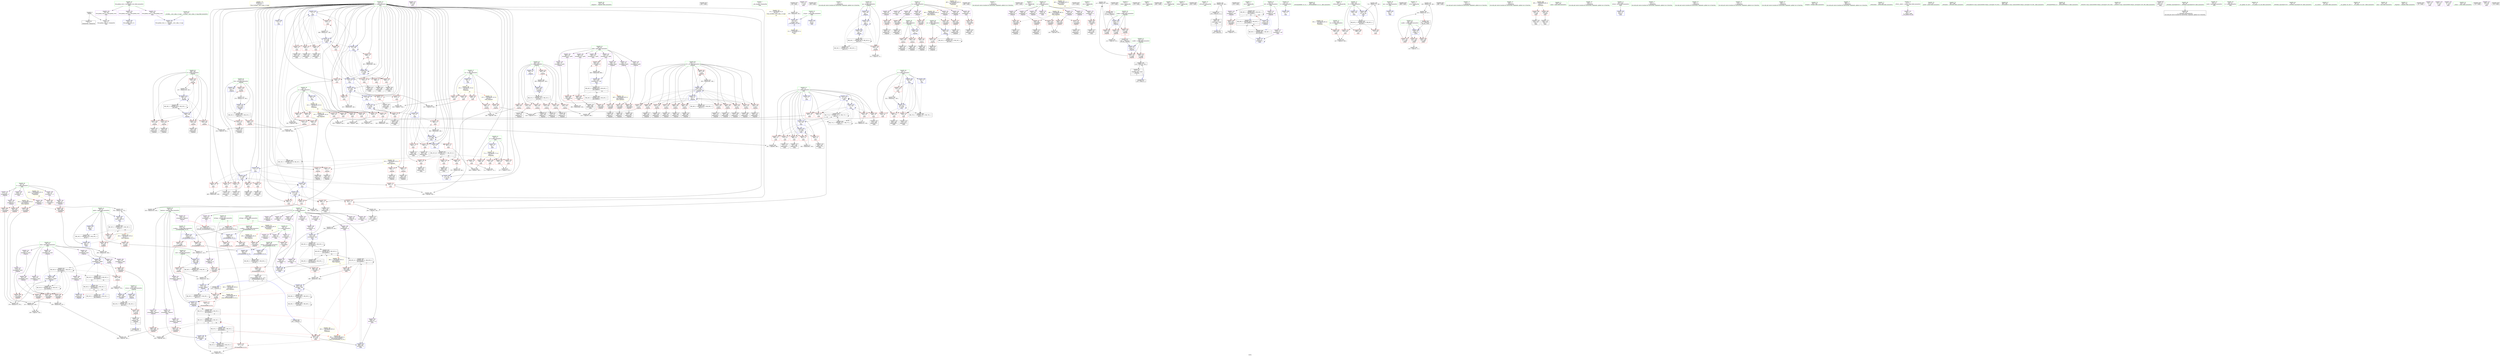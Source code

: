 digraph "SVFG" {
	label="SVFG";

	Node0x55fc68e9a840 [shape=record,color=grey,label="{NodeID: 0\nNullPtr}"];
	Node0x55fc68e9a840 -> Node0x55fc6909dab0[style=solid];
	Node0x55fc68e9a840 -> Node0x55fc690a5640[style=solid];
	Node0x55fc690b0620 [shape=record,color=yellow,style=double,label="{NodeID: 775\nRETMU(2V_2)\npts\{10 \}\nFun[_GLOBAL__sub_I_nika_2_0.cpp]}"];
	Node0x55fc690c2fa0 [shape=record,color=grey,label="{NodeID: 609\n527 = cmp(525, 526, )\n}"];
	Node0x55fc690a7550 [shape=record,color=blue,label="{NodeID: 443\n14\<--515\nj\<--inc31\nmain\n}"];
	Node0x55fc690a7550 -> Node0x55fc690a9fc0[style=dashed];
	Node0x55fc690a7550 -> Node0x55fc690aa090[style=dashed];
	Node0x55fc690a7550 -> Node0x55fc690aa160[style=dashed];
	Node0x55fc690a7550 -> Node0x55fc690aa230[style=dashed];
	Node0x55fc690a7550 -> Node0x55fc690a73b0[style=dashed];
	Node0x55fc690a7550 -> Node0x55fc690a7550[style=dashed];
	Node0x55fc690a7550 -> Node0x55fc690e0d40[style=dashed];
	Node0x55fc690a7550 -> Node0x55fc690e5b50[style=dashed];
	Node0x55fc690aa8b0 [shape=record,color=red,label="{NodeID: 277\n582\<--16\n\<--k\nmain\n}"];
	Node0x55fc690aa8b0 -> Node0x55fc690a1bf0[style=solid];
	Node0x55fc6909bc20 [shape=record,color=black,label="{NodeID: 111\n334\<--333\nidxprom69\<--\n_Z4goodv\n}"];
	Node0x55fc690f31e0 [shape=record,color=yellow,style=double,label="{NodeID: 720\n10V_1 = ENCHI(MR_10V_0)\npts\{13 \}\nFun[_Z4goodv]}"];
	Node0x55fc690f31e0 -> Node0x55fc690a01d0[style=dashed];
	Node0x55fc690f31e0 -> Node0x55fc690a02a0[style=dashed];
	Node0x55fc690f31e0 -> Node0x55fc690a0370[style=dashed];
	Node0x55fc690f31e0 -> Node0x55fc690a0440[style=dashed];
	Node0x55fc690bdd20 [shape=record,color=grey,label="{NodeID: 554\n379 = Binary(374, 378, )\n}"];
	Node0x55fc690bdd20 -> Node0x55fc690a6920[style=solid];
	Node0x55fc690a4630 [shape=record,color=red,label="{NodeID: 388\n592\<--591\n\<--call73\nmain\n}"];
	Node0x55fc690a4630 -> Node0x55fc690a7ca0[style=solid];
	Node0x55fc6909fd30 [shape=record,color=purple,label="{NodeID: 222\n669\<--64\n\<--.str.5\nmain\n}"];
	Node0x55fc6909c250 [shape=record,color=green,label="{NodeID: 56\n155\<--156\n_Z4goodv\<--_Z4goodv_field_insensitive\n}"];
	Node0x55fc691238d0 [shape=record,color=black,label="{NodeID: 831\n450 = PHI()\n}"];
	Node0x55fc690ad630 [shape=record,color=red,label="{NodeID: 333\n333\<--176\n\<--j57\n_Z4goodv\n}"];
	Node0x55fc690ad630 -> Node0x55fc6909bc20[style=solid];
	Node0x55fc690a2ea0 [shape=record,color=purple,label="{NodeID: 167\n377\<--32\narrayidx96\<--x\n_Z4goodv\n}"];
	Node0x55fc690a2ea0 -> Node0x55fc690af370[style=solid];
	Node0x55fc6908d740 [shape=record,color=green,label="{NodeID: 1\n7\<--1\n__dso_handle\<--dummyObj\nGlob }"];
	Node0x55fc690d8050 [shape=record,color=black,label="{NodeID: 610\nMR_18V_3 = PHI(MR_18V_4, MR_18V_2, )\npts\{159 \}\n}"];
	Node0x55fc690d8050 -> Node0x55fc690ac1e0[style=dashed];
	Node0x55fc690a7620 [shape=record,color=blue,label="{NodeID: 444\n11\<--520\ni\<--inc34\nmain\n}"];
	Node0x55fc690a7620 -> Node0x55fc690a8830[style=dashed];
	Node0x55fc690a7620 -> Node0x55fc690a8900[style=dashed];
	Node0x55fc690a7620 -> Node0x55fc690a89d0[style=dashed];
	Node0x55fc690a7620 -> Node0x55fc690a8aa0[style=dashed];
	Node0x55fc690a7620 -> Node0x55fc690a7620[style=dashed];
	Node0x55fc690a7620 -> Node0x55fc690a76f0[style=dashed];
	Node0x55fc690aa980 [shape=record,color=red,label="{NodeID: 278\n611\<--16\n\<--k\nmain\n}"];
	Node0x55fc690aa980 -> Node0x55fc690bf3a0[style=solid];
	Node0x55fc6909bcf0 [shape=record,color=black,label="{NodeID: 112\n339\<--338\nidxprom72\<--\n_Z4goodv\n}"];
	Node0x55fc690f32f0 [shape=record,color=yellow,style=double,label="{NodeID: 721\n12V_1 = ENCHI(MR_12V_0)\npts\{19 \}\nFun[_Z4goodv]}"];
	Node0x55fc690f32f0 -> Node0x55fc690aaa50[style=dashed];
	Node0x55fc690f32f0 -> Node0x55fc690aab20[style=dashed];
	Node0x55fc690bdea0 [shape=record,color=grey,label="{NodeID: 555\n103 = Binary(99, 104, )\n}"];
	Node0x55fc690bdea0 -> Node0x55fc690a5740[style=solid];
	Node0x55fc690a4700 [shape=record,color=red,label="{NodeID: 389\n658\<--657\n\<--arrayidx110\nmain\n}"];
	Node0x55fc690a4700 -> Node0x55fc690bd5a0[style=solid];
	Node0x55fc6909fe00 [shape=record,color=purple,label="{NodeID: 223\n714\<--67\n\<--.str.6\nmain\n}"];
	Node0x55fc6909c2e0 [shape=record,color=green,label="{NodeID: 57\n158\<--159\nretval\<--retval_field_insensitive\n_Z4goodv\n}"];
	Node0x55fc6909c2e0 -> Node0x55fc690ac1e0[style=solid];
	Node0x55fc6909c2e0 -> Node0x55fc690a65e0[style=solid];
	Node0x55fc6909c2e0 -> Node0x55fc690a6b90[style=solid];
	Node0x55fc691239a0 [shape=record,color=black,label="{NodeID: 832\n459 = PHI()\n}"];
	Node0x55fc690ad700 [shape=record,color=red,label="{NodeID: 334\n338\<--176\n\<--j57\n_Z4goodv\n}"];
	Node0x55fc690ad700 -> Node0x55fc6909bcf0[style=solid];
	Node0x55fc690a2f70 [shape=record,color=purple,label="{NodeID: 168\n478\<--32\narrayidx14\<--x\nmain\n}"];
	Node0x55fc69093d50 [shape=record,color=green,label="{NodeID: 2\n9\<--1\n\<--dummyObj\nCan only get source location for instruction, argument, global var or function.}"];
	Node0x55fc690d8140 [shape=record,color=black,label="{NodeID: 611\nMR_34V_2 = PHI(MR_34V_4, MR_34V_1, )\npts\{175 \}\n}"];
	Node0x55fc690a76f0 [shape=record,color=blue,label="{NodeID: 445\n11\<--12\ni\<--\nmain\n}"];
	Node0x55fc690a76f0 -> Node0x55fc690a8b70[style=dashed];
	Node0x55fc690a76f0 -> Node0x55fc690a8c40[style=dashed];
	Node0x55fc690a76f0 -> Node0x55fc690a8d10[style=dashed];
	Node0x55fc690a76f0 -> Node0x55fc690a8de0[style=dashed];
	Node0x55fc690a76f0 -> Node0x55fc690a8eb0[style=dashed];
	Node0x55fc690a76f0 -> Node0x55fc690a7890[style=dashed];
	Node0x55fc690a76f0 -> Node0x55fc690a7a30[style=dashed];
	Node0x55fc690a76f0 -> Node0x55fc690a7fe0[style=dashed];
	Node0x55fc690aaa50 [shape=record,color=red,label="{NodeID: 279\n189\<--18\n\<--m\n_Z4goodv\n}"];
	Node0x55fc690aaa50 -> Node0x55fc690c1da0[style=solid];
	Node0x55fc6909bdc0 [shape=record,color=black,label="{NodeID: 113\n342\<--341\nidxprom74\<--\n_Z4goodv\n}"];
	Node0x55fc690f33d0 [shape=record,color=yellow,style=double,label="{NodeID: 722\n14V_1 = ENCHI(MR_14V_0)\npts\{21 \}\nFun[_Z4goodv]}"];
	Node0x55fc690f33d0 -> Node0x55fc690aae60[style=dashed];
	Node0x55fc690f33d0 -> Node0x55fc690aaf30[style=dashed];
	Node0x55fc690be020 [shape=record,color=grey,label="{NodeID: 556\n290 = Binary(282, 289, )\n}"];
	Node0x55fc690be020 -> Node0x55fc690a6510[style=solid];
	Node0x55fc690a47d0 [shape=record,color=red,label="{NodeID: 390\n684\<--683\n\<--arrayidx120\nmain\n}"];
	Node0x55fc690a47d0 -> Node0x55fc690c02a0[style=solid];
	Node0x55fc6909fed0 [shape=record,color=purple,label="{NodeID: 224\n752\<--69\nllvm.global_ctors_0\<--llvm.global_ctors\nGlob }"];
	Node0x55fc6909fed0 -> Node0x55fc690a5440[style=solid];
	Node0x55fc6909c3b0 [shape=record,color=green,label="{NodeID: 58\n160\<--161\nc\<--c_field_insensitive\n_Z4goodv\n}"];
	Node0x55fc6909c3b0 -> Node0x55fc690ac2b0[style=solid];
	Node0x55fc6909c3b0 -> Node0x55fc690ac380[style=solid];
	Node0x55fc6909c3b0 -> Node0x55fc690ac450[style=solid];
	Node0x55fc6909c3b0 -> Node0x55fc690a5a80[style=solid];
	Node0x55fc69123aa0 [shape=record,color=black,label="{NodeID: 833\n460 = PHI()\n}"];
	Node0x55fc690ea150 [shape=record,color=black,label="{NodeID: 667\nMR_50V_10 = PHI(MR_50V_11, MR_50V_9, )\npts\{430000 \}\n|{|<s6>17}}"];
	Node0x55fc690ea150 -> Node0x55fc690a4490[style=dashed];
	Node0x55fc690ea150 -> Node0x55fc690a4560[style=dashed];
	Node0x55fc690ea150 -> Node0x55fc690a4630[style=dashed];
	Node0x55fc690ea150 -> Node0x55fc690a7ca0[style=dashed];
	Node0x55fc690ea150 -> Node0x55fc690def40[style=dashed];
	Node0x55fc690ea150 -> Node0x55fc690ea150[style=dashed];
	Node0x55fc690ea150:s6 -> Node0x55fc690f1840[style=dashed,color=red];
	Node0x55fc690ad7d0 [shape=record,color=red,label="{NodeID: 335\n347\<--176\n\<--j57\n_Z4goodv\n}"];
	Node0x55fc690ad7d0 -> Node0x55fc6909be90[style=solid];
	Node0x55fc690a3040 [shape=record,color=purple,label="{NodeID: 169\n700\<--32\narrayidx127\<--x\nmain\n}"];
	Node0x55fc690a3040 -> Node0x55fc690a4970[style=solid];
	Node0x55fc69071ab0 [shape=record,color=green,label="{NodeID: 3\n12\<--1\n\<--dummyObj\nCan only get source location for instruction, argument, global var or function.}"];
	Node0x55fc690d8640 [shape=record,color=black,label="{NodeID: 612\nMR_36V_2 = PHI(MR_36V_3, MR_36V_1, )\npts\{177 \}\n}"];
	Node0x55fc690a77c0 [shape=record,color=blue,label="{NodeID: 446\n544\<--532\narrayidx48\<--\nmain\n}"];
	Node0x55fc690a77c0 -> Node0x55fc690a77c0[style=dashed];
	Node0x55fc690a77c0 -> Node0x55fc690def40[style=dashed];
	Node0x55fc690aab20 [shape=record,color=red,label="{NodeID: 280\n317\<--18\n\<--m\n_Z4goodv\n}"];
	Node0x55fc690aab20 -> Node0x55fc690c2520[style=solid];
	Node0x55fc6909be90 [shape=record,color=black,label="{NodeID: 114\n348\<--347\nidxprom78\<--\n_Z4goodv\n}"];
	Node0x55fc690f34b0 [shape=record,color=yellow,style=double,label="{NodeID: 723\n16V_1 = ENCHI(MR_16V_0)\npts\{47 \}\nFun[_Z4goodv]}"];
	Node0x55fc690f34b0 -> Node0x55fc690ab750[style=dashed];
	Node0x55fc690f34b0 -> Node0x55fc690ab820[style=dashed];
	Node0x55fc690be1a0 [shape=record,color=grey,label="{NodeID: 557\n515 = Binary(514, 146, )\n}"];
	Node0x55fc690be1a0 -> Node0x55fc690a7550[style=solid];
	Node0x55fc690a48a0 [shape=record,color=red,label="{NodeID: 391\n698\<--697\n\<--arrayidx125\nmain\n}"];
	Node0x55fc690a48a0 -> Node0x55fc690a2410[style=solid];
	Node0x55fc6909ffd0 [shape=record,color=purple,label="{NodeID: 225\n753\<--69\nllvm.global_ctors_1\<--llvm.global_ctors\nGlob }"];
	Node0x55fc6909ffd0 -> Node0x55fc690a5540[style=solid];
	Node0x55fc6909c480 [shape=record,color=green,label="{NodeID: 59\n162\<--163\nj\<--j_field_insensitive\n_Z4goodv\n}"];
	Node0x55fc6909c480 -> Node0x55fc690ac520[style=solid];
	Node0x55fc6909c480 -> Node0x55fc690ac5f0[style=solid];
	Node0x55fc6909c480 -> Node0x55fc690ac6c0[style=solid];
	Node0x55fc6909c480 -> Node0x55fc690ac790[style=solid];
	Node0x55fc6909c480 -> Node0x55fc690ac860[style=solid];
	Node0x55fc6909c480 -> Node0x55fc690ac930[style=solid];
	Node0x55fc6909c480 -> Node0x55fc690aca00[style=solid];
	Node0x55fc6909c480 -> Node0x55fc690a5b50[style=solid];
	Node0x55fc6909c480 -> Node0x55fc690a61d0[style=solid];
	Node0x55fc69123ba0 [shape=record,color=black,label="{NodeID: 834\n461 = PHI()\n}"];
	Node0x55fc690ad8a0 [shape=record,color=red,label="{NodeID: 336\n354\<--176\n\<--j57\n_Z4goodv\n}"];
	Node0x55fc690ad8a0 -> Node0x55fc690a0530[style=solid];
	Node0x55fc690a3110 [shape=record,color=purple,label="{NodeID: 170\n224\<--34\narrayidx18\<--y\n_Z4goodv\n}"];
	Node0x55fc690a3110 -> Node0x55fc690ae330[style=solid];
	Node0x55fc69083df0 [shape=record,color=green,label="{NodeID: 4\n53\<--1\n.str\<--dummyObj\nGlob }"];
	Node0x55fc690d8b40 [shape=record,color=black,label="{NodeID: 613\nMR_54V_5 = PHI(MR_54V_6, MR_54V_4, )\npts\{500000 \}\n|{<s0>20|<s1>20}}"];
	Node0x55fc690d8b40:s0 -> Node0x55fc690dc240[style=dashed,color=blue];
	Node0x55fc690d8b40:s1 -> Node0x55fc690e3d50[style=dashed,color=blue];
	Node0x55fc690a7890 [shape=record,color=blue,label="{NodeID: 447\n11\<--548\ni\<--inc50\nmain\n}"];
	Node0x55fc690a7890 -> Node0x55fc690a8b70[style=dashed];
	Node0x55fc690a7890 -> Node0x55fc690a8c40[style=dashed];
	Node0x55fc690a7890 -> Node0x55fc690a8d10[style=dashed];
	Node0x55fc690a7890 -> Node0x55fc690a8de0[style=dashed];
	Node0x55fc690a7890 -> Node0x55fc690a8eb0[style=dashed];
	Node0x55fc690a7890 -> Node0x55fc690a7890[style=dashed];
	Node0x55fc690a7890 -> Node0x55fc690a7a30[style=dashed];
	Node0x55fc690a7890 -> Node0x55fc690a7fe0[style=dashed];
	Node0x55fc690aabf0 [shape=record,color=red,label="{NodeID: 281\n465\<--18\n\<--m\nmain\n}"];
	Node0x55fc690aabf0 -> Node0x55fc690c1c20[style=solid];
	Node0x55fc6909bf60 [shape=record,color=black,label="{NodeID: 115\n351\<--350\nidxprom80\<--\n_Z4goodv\n}"];
	Node0x55fc690be320 [shape=record,color=grey,label="{NodeID: 558\n358 = Binary(353, 357, )\n}"];
	Node0x55fc690be320 -> Node0x55fc690c1aa0[style=solid];
	Node0x55fc690a4970 [shape=record,color=red,label="{NodeID: 392\n701\<--700\n\<--arrayidx127\nmain\n}"];
	Node0x55fc690a4970 -> Node0x55fc690c0120[style=solid];
	Node0x55fc690a00d0 [shape=record,color=purple,label="{NodeID: 226\n754\<--69\nllvm.global_ctors_2\<--llvm.global_ctors\nGlob }"];
	Node0x55fc690a00d0 -> Node0x55fc690a5640[style=solid];
	Node0x55fc6909c550 [shape=record,color=green,label="{NodeID: 60\n164\<--165\nat\<--at_field_insensitive\n_Z4goodv\n}"];
	Node0x55fc6909c550 -> Node0x55fc690acad0[style=solid];
	Node0x55fc6909c550 -> Node0x55fc690a5cf0[style=solid];
	Node0x55fc69123c70 [shape=record,color=black,label="{NodeID: 835\n471 = PHI()\n}"];
	Node0x55fc690ad970 [shape=record,color=red,label="{NodeID: 337\n359\<--176\n\<--j57\n_Z4goodv\n}"];
	Node0x55fc690ad970 -> Node0x55fc690a0600[style=solid];
	Node0x55fc690a31e0 [shape=record,color=purple,label="{NodeID: 171\n482\<--34\narrayidx17\<--y\nmain\n}"];
	Node0x55fc69071290 [shape=record,color=green,label="{NodeID: 5\n55\<--1\n.str.2\<--dummyObj\nGlob }"];
	Node0x55fc690d9040 [shape=record,color=black,label="{NodeID: 614\nMR_22V_3 = PHI(MR_22V_4, MR_22V_2, )\npts\{163 \}\n}"];
	Node0x55fc690d9040 -> Node0x55fc690ac520[style=dashed];
	Node0x55fc690d9040 -> Node0x55fc690ac5f0[style=dashed];
	Node0x55fc690d9040 -> Node0x55fc690ac6c0[style=dashed];
	Node0x55fc690d9040 -> Node0x55fc690ac790[style=dashed];
	Node0x55fc690d9040 -> Node0x55fc690ac860[style=dashed];
	Node0x55fc690d9040 -> Node0x55fc690ac930[style=dashed];
	Node0x55fc690d9040 -> Node0x55fc690aca00[style=dashed];
	Node0x55fc690d9040 -> Node0x55fc690a61d0[style=dashed];
	Node0x55fc690a7960 [shape=record,color=blue,label="{NodeID: 448\n16\<--146\nk\<--\nmain\n}"];
	Node0x55fc690a7960 -> Node0x55fc690aa710[style=dashed];
	Node0x55fc690a7960 -> Node0x55fc690aa7e0[style=dashed];
	Node0x55fc690a7960 -> Node0x55fc690aa8b0[style=dashed];
	Node0x55fc690a7960 -> Node0x55fc690aa980[style=dashed];
	Node0x55fc690a7960 -> Node0x55fc690a7f10[style=dashed];
	Node0x55fc690a7960 -> Node0x55fc690e1240[style=dashed];
	Node0x55fc690aacc0 [shape=record,color=red,label="{NodeID: 282\n526\<--18\n\<--m\nmain\n}"];
	Node0x55fc690aacc0 -> Node0x55fc690c2fa0[style=solid];
	Node0x55fc690a0530 [shape=record,color=black,label="{NodeID: 116\n355\<--354\nidxprom82\<--\n_Z4goodv\n}"];
	Node0x55fc690be4a0 [shape=record,color=grey,label="{NodeID: 559\n127 = Binary(125, 126, )\n|{<s0>4}}"];
	Node0x55fc690be4a0:s0 -> Node0x55fc69124c50[style=solid,color=red];
	Node0x55fc690a4a40 [shape=record,color=blue,label="{NodeID: 393\n8\<--9\n_ZL2pi\<--\nGlob }"];
	Node0x55fc690a01d0 [shape=record,color=red,label="{NodeID: 227\n178\<--11\n\<--i\n_Z4goodv\n}"];
	Node0x55fc690a01d0 -> Node0x55fc6909df20[style=solid];
	Node0x55fc6909c620 [shape=record,color=green,label="{NodeID: 61\n166\<--167\ncost\<--cost_field_insensitive\n_Z4goodv\n}"];
	Node0x55fc6909c620 -> Node0x55fc690acba0[style=solid];
	Node0x55fc6909c620 -> Node0x55fc690a5dc0[style=solid];
	Node0x55fc69123da0 [shape=record,color=black,label="{NodeID: 836\n475 = PHI()\n}"];
	Node0x55fc690ada40 [shape=record,color=red,label="{NodeID: 338\n368\<--176\n\<--j57\n_Z4goodv\n}"];
	Node0x55fc690ada40 -> Node0x55fc690a07a0[style=solid];
	Node0x55fc690a32b0 [shape=record,color=purple,label="{NodeID: 172\n531\<--34\narrayidx40\<--y\nmain\n}"];
	Node0x55fc690a32b0 -> Node0x55fc690afed0[style=solid];
	Node0x55fc69071c10 [shape=record,color=green,label="{NodeID: 6\n57\<--1\nstdin\<--dummyObj\nGlob }"];
	Node0x55fc690d9540 [shape=record,color=black,label="{NodeID: 615\nMR_24V_2 = PHI(MR_24V_4, MR_24V_1, )\npts\{165 \}\n}"];
	Node0x55fc690d9540 -> Node0x55fc690a5cf0[style=dashed];
	Node0x55fc690d9540 -> Node0x55fc690d9540[style=dashed];
	Node0x55fc690a7a30 [shape=record,color=blue,label="{NodeID: 449\n11\<--146\ni\<--\nmain\n}"];
	Node0x55fc690a7a30 -> Node0x55fc690a8f80[style=dashed];
	Node0x55fc690a7a30 -> Node0x55fc690a9050[style=dashed];
	Node0x55fc690a7a30 -> Node0x55fc690a9120[style=dashed];
	Node0x55fc690a7a30 -> Node0x55fc690a91f0[style=dashed];
	Node0x55fc690a7a30 -> Node0x55fc690a92c0[style=dashed];
	Node0x55fc690a7a30 -> Node0x55fc690a7a30[style=dashed];
	Node0x55fc690a7a30 -> Node0x55fc690a7e40[style=dashed];
	Node0x55fc690a7a30 -> Node0x55fc690a7fe0[style=dashed];
	Node0x55fc690aad90 [shape=record,color=red,label="{NodeID: 283\n618\<--18\n\<--m\nmain\n}"];
	Node0x55fc690aad90 -> Node0x55fc690c17a0[style=solid];
	Node0x55fc690a0600 [shape=record,color=black,label="{NodeID: 117\n360\<--359\nidxprom85\<--\n_Z4goodv\n}"];
	Node0x55fc690be620 [shape=record,color=grey,label="{NodeID: 560\n263 = Binary(262, 146, )\n}"];
	Node0x55fc690be620 -> Node0x55fc690a61d0[style=solid];
	Node0x55fc690a4b40 [shape=record,color=blue,label="{NodeID: 394\n11\<--12\ni\<--\nGlob }"];
	Node0x55fc690a4b40 -> Node0x55fc690e0840[style=dashed];
	Node0x55fc690a02a0 [shape=record,color=red,label="{NodeID: 228\n192\<--11\n\<--i\n_Z4goodv\n}"];
	Node0x55fc690a02a0 -> Node0x55fc6909e0c0[style=solid];
	Node0x55fc6909c6f0 [shape=record,color=green,label="{NodeID: 62\n168\<--169\nk\<--k_field_insensitive\n_Z4goodv\n}"];
	Node0x55fc6909c6f0 -> Node0x55fc690acc70[style=solid];
	Node0x55fc6909c6f0 -> Node0x55fc690acd40[style=solid];
	Node0x55fc6909c6f0 -> Node0x55fc690ace10[style=solid];
	Node0x55fc6909c6f0 -> Node0x55fc690acee0[style=solid];
	Node0x55fc6909c6f0 -> Node0x55fc690acfb0[style=solid];
	Node0x55fc6909c6f0 -> Node0x55fc690a5e90[style=solid];
	Node0x55fc6909c6f0 -> Node0x55fc690a6100[style=solid];
	Node0x55fc69123ea0 [shape=record,color=black,label="{NodeID: 837\n479 = PHI()\n}"];
	Node0x55fc690adb10 [shape=record,color=red,label="{NodeID: 339\n375\<--176\n\<--j57\n_Z4goodv\n}"];
	Node0x55fc690adb10 -> Node0x55fc690a0940[style=solid];
	Node0x55fc690a3380 [shape=record,color=purple,label="{NodeID: 173\n197\<--36\narrayidx6\<--a\n_Z4goodv\n}"];
	Node0x55fc690a3380 -> Node0x55fc690adff0[style=solid];
	Node0x55fc69083860 [shape=record,color=green,label="{NodeID: 7\n58\<--1\n.str.3\<--dummyObj\nGlob }"];
	Node0x55fc690d9a40 [shape=record,color=black,label="{NodeID: 616\nMR_26V_2 = PHI(MR_26V_4, MR_26V_1, )\npts\{167 \}\n}"];
	Node0x55fc690d9a40 -> Node0x55fc690a5dc0[style=dashed];
	Node0x55fc690d9a40 -> Node0x55fc690d9a40[style=dashed];
	Node0x55fc690a7b00 [shape=record,color=blue,label="{NodeID: 450\n14\<--146\nj\<--\nmain\n}"];
	Node0x55fc690a7b00 -> Node0x55fc690aa300[style=dashed];
	Node0x55fc690a7b00 -> Node0x55fc690aa3d0[style=dashed];
	Node0x55fc690a7b00 -> Node0x55fc690aa4a0[style=dashed];
	Node0x55fc690a7b00 -> Node0x55fc690aa570[style=dashed];
	Node0x55fc690a7b00 -> Node0x55fc690aa640[style=dashed];
	Node0x55fc690a7b00 -> Node0x55fc690a7d70[style=dashed];
	Node0x55fc690a7b00 -> Node0x55fc690e5b50[style=dashed];
	Node0x55fc690aae60 [shape=record,color=red,label="{NodeID: 284\n231\<--20\n\<--n\n_Z4goodv\n}"];
	Node0x55fc690aae60 -> Node0x55fc690c29a0[style=solid];
	Node0x55fc690a06d0 [shape=record,color=black,label="{NodeID: 118\n363\<--362\nidxprom87\<--\n_Z4goodv\n}"];
	Node0x55fc690be7a0 [shape=record,color=grey,label="{NodeID: 561\n642 = Binary(641, 146, )\n}"];
	Node0x55fc690be7a0 -> Node0x55fc690b80d0[style=solid];
	Node0x55fc690a4c40 [shape=record,color=blue,label="{NodeID: 395\n14\<--12\nj\<--\nGlob }"];
	Node0x55fc690a4c40 -> Node0x55fc690e0d40[style=dashed];
	Node0x55fc690a0370 [shape=record,color=red,label="{NodeID: 229\n206\<--11\n\<--i\n_Z4goodv\n}"];
	Node0x55fc690a0370 -> Node0x55fc6909e330[style=solid];
	Node0x55fc6909c7c0 [shape=record,color=green,label="{NodeID: 63\n170\<--171\nref.tmp\<--ref.tmp_field_insensitive\n_Z4goodv\n|{|<s1>6}}"];
	Node0x55fc6909c7c0 -> Node0x55fc690a5f60[style=solid];
	Node0x55fc6909c7c0:s1 -> Node0x55fc691249c0[style=solid,color=red];
	Node0x55fc69123fa0 [shape=record,color=black,label="{NodeID: 838\n483 = PHI()\n}"];
	Node0x55fc690adbe0 [shape=record,color=red,label="{NodeID: 340\n380\<--176\n\<--j57\n_Z4goodv\n}"];
	Node0x55fc690adbe0 -> Node0x55fc690a0a10[style=solid];
	Node0x55fc690a3450 [shape=record,color=purple,label="{NodeID: 174\n201\<--36\narrayidx8\<--a\n_Z4goodv\n}"];
	Node0x55fc690a3450 -> Node0x55fc690ae0c0[style=solid];
	Node0x55fc690838f0 [shape=record,color=green,label="{NodeID: 8\n60\<--1\n.str.4\<--dummyObj\nGlob }"];
	Node0x55fc690d9f40 [shape=record,color=black,label="{NodeID: 617\nMR_28V_2 = PHI(MR_28V_6, MR_28V_1, )\npts\{169 \}\n}"];
	Node0x55fc690d9f40 -> Node0x55fc690a5e90[style=dashed];
	Node0x55fc690d9f40 -> Node0x55fc690d9f40[style=dashed];
	Node0x55fc690a7bd0 [shape=record,color=blue,label="{NodeID: 451\n437\<--589\nref.tmp\<--add\nmain\n|{|<s3>17}}"];
	Node0x55fc690a7bd0 -> Node0x55fc690a4630[style=dashed];
	Node0x55fc690a7bd0 -> Node0x55fc690a7bd0[style=dashed];
	Node0x55fc690a7bd0 -> Node0x55fc690e6050[style=dashed];
	Node0x55fc690a7bd0:s3 -> Node0x55fc690f1730[style=dashed,color=red];
	Node0x55fc690aaf30 [shape=record,color=red,label="{NodeID: 285\n269\<--20\n\<--n\n_Z4goodv\n}"];
	Node0x55fc690aaf30 -> Node0x55fc690c1f20[style=solid];
	Node0x55fc690a07a0 [shape=record,color=black,label="{NodeID: 119\n369\<--368\nidxprom91\<--\n_Z4goodv\n}"];
	Node0x55fc690be920 [shape=record,color=grey,label="{NodeID: 562\n486 = Binary(485, 146, )\n}"];
	Node0x55fc690be920 -> Node0x55fc690a7210[style=solid];
	Node0x55fc690a4d40 [shape=record,color=blue,label="{NodeID: 396\n16\<--12\nk\<--\nGlob }"];
	Node0x55fc690a4d40 -> Node0x55fc690e1240[style=dashed];
	Node0x55fc690a0440 [shape=record,color=red,label="{NodeID: 230\n283\<--11\n\<--i\n_Z4goodv\n}"];
	Node0x55fc690a0440 -> Node0x55fc6909b5a0[style=solid];
	Node0x55fc6909c890 [shape=record,color=green,label="{NodeID: 64\n172\<--173\nk34\<--k34_field_insensitive\n_Z4goodv\n}"];
	Node0x55fc6909c890 -> Node0x55fc690ad080[style=solid];
	Node0x55fc6909c890 -> Node0x55fc690ad150[style=solid];
	Node0x55fc6909c890 -> Node0x55fc690ad220[style=solid];
	Node0x55fc6909c890 -> Node0x55fc690a62a0[style=solid];
	Node0x55fc6909c890 -> Node0x55fc690a6440[style=solid];
	Node0x55fc69124070 [shape=record,color=black,label="{NodeID: 839\n591 = PHI(403, )\n}"];
	Node0x55fc69124070 -> Node0x55fc690a4630[style=solid];
	Node0x55fc690adcb0 [shape=record,color=red,label="{NodeID: 341\n391\<--176\n\<--j57\n_Z4goodv\n}"];
	Node0x55fc690adcb0 -> Node0x55fc690bd8a0[style=solid];
	Node0x55fc690a3520 [shape=record,color=purple,label="{NodeID: 175\n328\<--36\narrayidx66\<--a\n_Z4goodv\n}"];
	Node0x55fc690a3520 -> Node0x55fc690ae9b0[style=solid];
	Node0x55fc690713b0 [shape=record,color=green,label="{NodeID: 9\n62\<--1\nstdout\<--dummyObj\nGlob }"];
	Node0x55fc690da440 [shape=record,color=black,label="{NodeID: 618\nMR_30V_2 = PHI(MR_30V_5, MR_30V_1, )\npts\{171 \}\n}"];
	Node0x55fc690da440 -> Node0x55fc690a5f60[style=dashed];
	Node0x55fc690da440 -> Node0x55fc690da440[style=dashed];
	Node0x55fc690a7ca0 [shape=record,color=blue,label="{NodeID: 452\n598\<--592\narrayidx77\<--\nmain\n}"];
	Node0x55fc690a7ca0 -> Node0x55fc690ea150[style=dashed];
	Node0x55fc690ab000 [shape=record,color=red,label="{NodeID: 286\n492\<--20\n\<--n\nmain\n}"];
	Node0x55fc690ab000 -> Node0x55fc690c1020[style=solid];
	Node0x55fc690a0870 [shape=record,color=black,label="{NodeID: 120\n372\<--371\nidxprom93\<--\n_Z4goodv\n}"];
	Node0x55fc690beaa0 [shape=record,color=grey,label="{NodeID: 563\n589 = Binary(581, 588, )\n}"];
	Node0x55fc690beaa0 -> Node0x55fc690a7bd0[style=solid];
	Node0x55fc690a4e40 [shape=record,color=blue,label="{NodeID: 397\n18\<--12\nm\<--\nGlob }"];
	Node0x55fc690a4e40 -> Node0x55fc690f2000[style=dashed];
	Node0x55fc690a8350 [shape=record,color=red,label="{NodeID: 231\n464\<--11\n\<--i\nmain\n}"];
	Node0x55fc690a8350 -> Node0x55fc690c1c20[style=solid];
	Node0x55fc6909c960 [shape=record,color=green,label="{NodeID: 65\n174\<--175\nsg\<--sg_field_insensitive\n_Z4goodv\n}"];
	Node0x55fc6909c960 -> Node0x55fc690ad2f0[style=solid];
	Node0x55fc6909c960 -> Node0x55fc690a66b0[style=solid];
	Node0x55fc6909c960 -> Node0x55fc690a6780[style=solid];
	Node0x55fc6909c960 -> Node0x55fc690a69f0[style=solid];
	Node0x55fc69124270 [shape=record,color=black,label="{NodeID: 840\n654 = PHI()\n}"];
	Node0x55fc690add80 [shape=record,color=red,label="{NodeID: 342\n181\<--180\n\<--arrayidx\n_Z4goodv\n}"];
	Node0x55fc690add80 -> Node0x55fc6909dff0[style=solid];
	Node0x55fc690a35f0 [shape=record,color=purple,label="{NodeID: 176\n349\<--36\narrayidx79\<--a\n_Z4goodv\n}"];
	Node0x55fc690a35f0 -> Node0x55fc690aedc0[style=solid];
	Node0x55fc69071440 [shape=record,color=green,label="{NodeID: 10\n63\<--1\n_ZSt3cin\<--dummyObj\nGlob }"];
	Node0x55fc690da940 [shape=record,color=black,label="{NodeID: 619\nMR_52V_2 = PHI(MR_52V_5, MR_52V_1, )\npts\{450000 \}\n|{|<s4>20|<s5>20}}"];
	Node0x55fc690da940 -> Node0x55fc690ae810[style=dashed];
	Node0x55fc690da940 -> Node0x55fc690af100[style=dashed];
	Node0x55fc690da940 -> Node0x55fc690da940[style=dashed];
	Node0x55fc690da940 -> Node0x55fc690e7e50[style=dashed];
	Node0x55fc690da940:s4 -> Node0x55fc690dbd40[style=dashed,color=blue];
	Node0x55fc690da940:s5 -> Node0x55fc690e3880[style=dashed,color=blue];
	Node0x55fc690a7d70 [shape=record,color=blue,label="{NodeID: 453\n14\<--602\nj\<--inc79\nmain\n}"];
	Node0x55fc690a7d70 -> Node0x55fc690aa300[style=dashed];
	Node0x55fc690a7d70 -> Node0x55fc690aa3d0[style=dashed];
	Node0x55fc690a7d70 -> Node0x55fc690aa4a0[style=dashed];
	Node0x55fc690a7d70 -> Node0x55fc690aa570[style=dashed];
	Node0x55fc690a7d70 -> Node0x55fc690aa640[style=dashed];
	Node0x55fc690a7d70 -> Node0x55fc690a7d70[style=dashed];
	Node0x55fc690a7d70 -> Node0x55fc690e5b50[style=dashed];
	Node0x55fc690ab0d0 [shape=record,color=red,label="{NodeID: 287\n498\<--20\n\<--n\nmain\n}"];
	Node0x55fc690ab0d0 -> Node0x55fc690c14a0[style=solid];
	Node0x55fc690a0940 [shape=record,color=black,label="{NodeID: 121\n376\<--375\nidxprom95\<--\n_Z4goodv\n}"];
	Node0x55fc690bec20 [shape=record,color=grey,label="{NodeID: 564\n150 = Binary(149, 146, )\n}"];
	Node0x55fc690bec20 -> Node0x55fc68a5a4d0[style=solid];
	Node0x55fc690a4f40 [shape=record,color=blue,label="{NodeID: 398\n20\<--12\nn\<--\nGlob }"];
	Node0x55fc690a4f40 -> Node0x55fc690f20e0[style=dashed];
	Node0x55fc690a8420 [shape=record,color=red,label="{NodeID: 232\n468\<--11\n\<--i\nmain\n}"];
	Node0x55fc690a8420 -> Node0x55fc690a0ef0[style=solid];
	Node0x55fc6909ca30 [shape=record,color=green,label="{NodeID: 66\n176\<--177\nj57\<--j57_field_insensitive\n_Z4goodv\n}"];
	Node0x55fc6909ca30 -> Node0x55fc690ad3c0[style=solid];
	Node0x55fc6909ca30 -> Node0x55fc690ad490[style=solid];
	Node0x55fc6909ca30 -> Node0x55fc690ad560[style=solid];
	Node0x55fc6909ca30 -> Node0x55fc690ad630[style=solid];
	Node0x55fc6909ca30 -> Node0x55fc690ad700[style=solid];
	Node0x55fc6909ca30 -> Node0x55fc690ad7d0[style=solid];
	Node0x55fc6909ca30 -> Node0x55fc690ad8a0[style=solid];
	Node0x55fc6909ca30 -> Node0x55fc690ad970[style=solid];
	Node0x55fc6909ca30 -> Node0x55fc690ada40[style=solid];
	Node0x55fc6909ca30 -> Node0x55fc690adb10[style=solid];
	Node0x55fc6909ca30 -> Node0x55fc690adbe0[style=solid];
	Node0x55fc6909ca30 -> Node0x55fc690adcb0[style=solid];
	Node0x55fc6909ca30 -> Node0x55fc690a6850[style=solid];
	Node0x55fc6909ca30 -> Node0x55fc690a6ac0[style=solid];
	Node0x55fc69124340 [shape=record,color=black,label="{NodeID: 841\n670 = PHI()\n}"];
	Node0x55fc690ec950 [shape=record,color=black,label="{NodeID: 675\nMR_40V_3 = PHI(MR_40V_4, MR_40V_2, )\npts\{290000 \}\n|{|<s5>20}}"];
	Node0x55fc690ec950 -> Node0x55fc690a4700[style=dashed];
	Node0x55fc690ec950 -> Node0x55fc690a47d0[style=dashed];
	Node0x55fc690ec950 -> Node0x55fc690a48a0[style=dashed];
	Node0x55fc690ec950 -> Node0x55fc690b8270[style=dashed];
	Node0x55fc690ec950 -> Node0x55fc690d7e30[style=dashed];
	Node0x55fc690ec950:s5 -> Node0x55fc690f3f30[style=dashed,color=red];
	Node0x55fc690ade50 [shape=record,color=red,label="{NodeID: 343\n184\<--183\n\<--arrayidx2\n_Z4goodv\n}"];
	Node0x55fc690ade50 -> Node0x55fc690a5a80[style=solid];
	Node0x55fc690a36c0 [shape=record,color=purple,label="{NodeID: 177\n370\<--36\narrayidx92\<--a\n_Z4goodv\n}"];
	Node0x55fc690a36c0 -> Node0x55fc690af1d0[style=solid];
	Node0x55fc69070cd0 [shape=record,color=green,label="{NodeID: 11\n64\<--1\n.str.5\<--dummyObj\nGlob }"];
	Node0x55fc690dae40 [shape=record,color=black,label="{NodeID: 620\nMR_56V_2 = PHI(MR_56V_4, MR_56V_1, )\npts\{520000 \}\n|{|<s3>20|<s4>20}}"];
	Node0x55fc690dae40 -> Node0x55fc690ae8e0[style=dashed];
	Node0x55fc690dae40 -> Node0x55fc690a5c20[style=dashed];
	Node0x55fc690dae40 -> Node0x55fc690dae40[style=dashed];
	Node0x55fc690dae40:s3 -> Node0x55fc690dc740[style=dashed,color=blue];
	Node0x55fc690dae40:s4 -> Node0x55fc690e4250[style=dashed,color=blue];
	Node0x55fc690a7e40 [shape=record,color=blue,label="{NodeID: 454\n11\<--607\ni\<--inc82\nmain\n}"];
	Node0x55fc690a7e40 -> Node0x55fc690a8f80[style=dashed];
	Node0x55fc690a7e40 -> Node0x55fc690a9050[style=dashed];
	Node0x55fc690a7e40 -> Node0x55fc690a9120[style=dashed];
	Node0x55fc690a7e40 -> Node0x55fc690a91f0[style=dashed];
	Node0x55fc690a7e40 -> Node0x55fc690a92c0[style=dashed];
	Node0x55fc690a7e40 -> Node0x55fc690a7a30[style=dashed];
	Node0x55fc690a7e40 -> Node0x55fc690a7e40[style=dashed];
	Node0x55fc690a7e40 -> Node0x55fc690a7fe0[style=dashed];
	Node0x55fc690ab1a0 [shape=record,color=red,label="{NodeID: 288\n554\<--20\n\<--n\nmain\n}"];
	Node0x55fc690ab1a0 -> Node0x55fc690c23a0[style=solid];
	Node0x55fc690a0a10 [shape=record,color=black,label="{NodeID: 122\n381\<--380\nidxprom98\<--\n_Z4goodv\n}"];
	Node0x55fc690beda0 [shape=record,color=grey,label="{NodeID: 565\n627 = Binary(626, 146, )\n}"];
	Node0x55fc690beda0 -> Node0x55fc690a8180[style=solid];
	Node0x55fc690a5040 [shape=record,color=blue,label="{NodeID: 399\n22\<--12\nl\<--\nGlob }"];
	Node0x55fc690a84f0 [shape=record,color=red,label="{NodeID: 233\n472\<--11\n\<--i\nmain\n}"];
	Node0x55fc690a84f0 -> Node0x55fc690a0fc0[style=solid];
	Node0x55fc6909cb00 [shape=record,color=green,label="{NodeID: 67\n248\<--249\n_ZSt3minIiERKT_S2_S2_\<--_ZSt3minIiERKT_S2_S2__field_insensitive\n}"];
	Node0x55fc69124410 [shape=record,color=black,label="{NodeID: 842\n679 = PHI(157, )\n}"];
	Node0x55fc690adf20 [shape=record,color=red,label="{NodeID: 344\n195\<--194\n\<--arrayidx4\n_Z4goodv\n}"];
	Node0x55fc690adf20 -> Node0x55fc6909e190[style=solid];
	Node0x55fc690a3790 [shape=record,color=purple,label="{NodeID: 178\n470\<--36\narrayidx\<--a\nmain\n}"];
	Node0x55fc69070da0 [shape=record,color=green,label="{NodeID: 12\n66\<--1\n_ZSt4cout\<--dummyObj\nGlob }"];
	Node0x55fc690db340 [shape=record,color=black,label="{NodeID: 621\nMR_10V_26 = PHI(MR_10V_27, MR_10V_25, )\npts\{13 \}\n|{|<s7>20}}"];
	Node0x55fc690db340 -> Node0x55fc690a9bb0[style=dashed];
	Node0x55fc690db340 -> Node0x55fc690a9c80[style=dashed];
	Node0x55fc690db340 -> Node0x55fc690a9d50[style=dashed];
	Node0x55fc690db340 -> Node0x55fc690a9e20[style=dashed];
	Node0x55fc690db340 -> Node0x55fc690a9ef0[style=dashed];
	Node0x55fc690db340 -> Node0x55fc690b8680[style=dashed];
	Node0x55fc690db340 -> Node0x55fc690e0840[style=dashed];
	Node0x55fc690db340:s7 -> Node0x55fc690f31e0[style=dashed,color=red];
	Node0x55fc690a7f10 [shape=record,color=blue,label="{NodeID: 455\n16\<--612\nk\<--inc85\nmain\n}"];
	Node0x55fc690a7f10 -> Node0x55fc690aa710[style=dashed];
	Node0x55fc690a7f10 -> Node0x55fc690aa7e0[style=dashed];
	Node0x55fc690a7f10 -> Node0x55fc690aa8b0[style=dashed];
	Node0x55fc690a7f10 -> Node0x55fc690aa980[style=dashed];
	Node0x55fc690a7f10 -> Node0x55fc690a7f10[style=dashed];
	Node0x55fc690a7f10 -> Node0x55fc690e1240[style=dashed];
	Node0x55fc690ab270 [shape=record,color=red,label="{NodeID: 289\n560\<--20\n\<--n\nmain\n}"];
	Node0x55fc690ab270 -> Node0x55fc690c2220[style=solid];
	Node0x55fc690a0ae0 [shape=record,color=black,label="{NodeID: 123\n384\<--383\nidxprom100\<--\n_Z4goodv\n}"];
	Node0x55fc690bef20 [shape=record,color=grey,label="{NodeID: 566\n722 = Binary(721, 146, )\n}"];
	Node0x55fc690bef20 -> Node0x55fc690b8750[style=solid];
	Node0x55fc690a5140 [shape=record,color=blue,label="{NodeID: 400\n24\<--12\nans\<--\nGlob }"];
	Node0x55fc690a85c0 [shape=record,color=red,label="{NodeID: 234\n476\<--11\n\<--i\nmain\n}"];
	Node0x55fc690a85c0 -> Node0x55fc690a1090[style=solid];
	Node0x55fc6909cc00 [shape=record,color=green,label="{NodeID: 68\n406\<--407\nretval\<--retval_field_insensitive\n_ZSt3minIiERKT_S2_S2_\n}"];
	Node0x55fc6909cc00 -> Node0x55fc690af5e0[style=solid];
	Node0x55fc6909cc00 -> Node0x55fc690a6e00[style=solid];
	Node0x55fc6909cc00 -> Node0x55fc690a6ed0[style=solid];
	Node0x55fc69124520 [shape=record,color=black,label="{NodeID: 843\n686 = PHI()\n}"];
	Node0x55fc690adff0 [shape=record,color=red,label="{NodeID: 345\n198\<--197\n\<--arrayidx6\n_Z4goodv\n}"];
	Node0x55fc690adff0 -> Node0x55fc690c0a20[style=solid];
	Node0x55fc690a3860 [shape=record,color=purple,label="{NodeID: 179\n535\<--36\narrayidx42\<--a\nmain\n}"];
	Node0x55fc690a3860 -> Node0x55fc690a42f0[style=solid];
	Node0x55fc690709b0 [shape=record,color=green,label="{NodeID: 13\n67\<--1\n.str.6\<--dummyObj\nGlob }"];
	Node0x55fc690db840 [shape=record,color=black,label="{NodeID: 622\nMR_16V_4 = PHI(MR_16V_5, MR_16V_3, )\npts\{47 \}\n|{|<s3>20}}"];
	Node0x55fc690db840 -> Node0x55fc690ab8f0[style=dashed];
	Node0x55fc690db840 -> Node0x55fc690b85b0[style=dashed];
	Node0x55fc690db840 -> Node0x55fc690e1740[style=dashed];
	Node0x55fc690db840:s3 -> Node0x55fc690f34b0[style=dashed,color=red];
	Node0x55fc690a7fe0 [shape=record,color=blue,label="{NodeID: 456\n11\<--12\ni\<--\nmain\n}"];
	Node0x55fc690a7fe0 -> Node0x55fc690a9390[style=dashed];
	Node0x55fc690a7fe0 -> Node0x55fc690a9460[style=dashed];
	Node0x55fc690a7fe0 -> Node0x55fc690a9530[style=dashed];
	Node0x55fc690a7fe0 -> Node0x55fc690a8180[style=dashed];
	Node0x55fc690a7fe0 -> Node0x55fc690a8250[style=dashed];
	Node0x55fc690ab340 [shape=record,color=red,label="{NodeID: 290\n566\<--20\n\<--n\nmain\n}"];
	Node0x55fc690ab340 -> Node0x55fc690c20a0[style=solid];
	Node0x55fc690a0bb0 [shape=record,color=black,label="{NodeID: 124\n157\<--401\n_Z4goodv_ret\<--\n_Z4goodv\n|{<s0>20}}"];
	Node0x55fc690a0bb0:s0 -> Node0x55fc69124410[style=solid,color=blue];
	Node0x55fc690bf0a0 [shape=record,color=grey,label="{NodeID: 567\n145 = Binary(144, 146, )\n}"];
	Node0x55fc690bf0a0 -> Node0x55fc690bf220[style=solid];
	Node0x55fc690a5240 [shape=record,color=blue,label="{NodeID: 401\n26\<--12\np\<--\nGlob }"];
	Node0x55fc690a5240 -> Node0x55fc690f21c0[style=dashed];
	Node0x55fc690a8690 [shape=record,color=red,label="{NodeID: 235\n480\<--11\n\<--i\nmain\n}"];
	Node0x55fc690a8690 -> Node0x55fc690a1160[style=solid];
	Node0x55fc6909ccd0 [shape=record,color=green,label="{NodeID: 69\n408\<--409\n__a.addr\<--__a.addr_field_insensitive\n_ZSt3minIiERKT_S2_S2_\n}"];
	Node0x55fc6909ccd0 -> Node0x55fc690af6b0[style=solid];
	Node0x55fc6909ccd0 -> Node0x55fc690af780[style=solid];
	Node0x55fc6909ccd0 -> Node0x55fc690a6c60[style=solid];
	Node0x55fc69124620 [shape=record,color=black,label="{NodeID: 844\n689 = PHI()\n}"];
	Node0x55fc690ae0c0 [shape=record,color=red,label="{NodeID: 346\n202\<--201\n\<--arrayidx8\n_Z4goodv\n}"];
	Node0x55fc690ae0c0 -> Node0x55fc690c0a20[style=solid];
	Node0x55fc690a3930 [shape=record,color=purple,label="{NodeID: 180\n183\<--38\narrayidx2\<--b\n_Z4goodv\n}"];
	Node0x55fc690a3930 -> Node0x55fc690ade50[style=solid];
	Node0x55fc69070a80 [shape=record,color=green,label="{NodeID: 14\n70\<--1\n\<--dummyObj\nCan only get source location for instruction, argument, global var or function.}"];
	Node0x55fc690dbd40 [shape=record,color=black,label="{NodeID: 623\nMR_52V_5 = PHI(MR_52V_6, MR_52V_3, )\npts\{450000 \}\n|{|<s1>20}}"];
	Node0x55fc690dbd40 -> Node0x55fc690e3880[style=dashed];
	Node0x55fc690dbd40:s1 -> Node0x55fc690da940[style=dashed,color=red];
	Node0x55fc690a80b0 [shape=record,color=blue,label="{NodeID: 457\n623\<--12\narrayidx91\<--\nmain\n}"];
	Node0x55fc690a80b0 -> Node0x55fc690a80b0[style=dashed];
	Node0x55fc690a80b0 -> Node0x55fc690dc740[style=dashed];
	Node0x55fc690ab410 [shape=record,color=red,label="{NodeID: 291\n633\<--20\n\<--n\nmain\n}"];
	Node0x55fc690ab410 -> Node0x55fc690c0ea0[style=solid];
	Node0x55fc690a0c80 [shape=record,color=black,label="{NodeID: 125\n403\<--426\n_ZSt3minIiERKT_S2_S2__ret\<--\n_ZSt3minIiERKT_S2_S2_\n|{<s0>6|<s1>17}}"];
	Node0x55fc690a0c80:s0 -> Node0x55fc691232f0[style=solid,color=blue];
	Node0x55fc690a0c80:s1 -> Node0x55fc69124070[style=solid,color=blue];
	Node0x55fc690f3e50 [shape=record,color=yellow,style=double,label="{NodeID: 734\n38V_1 = ENCHI(MR_38V_0)\npts\{438 \}\nFun[_Z4goodv]}"];
	Node0x55fc690f3e50 -> Node0x55fc690ae4d0[style=dashed];
	Node0x55fc690bf220 [shape=record,color=grey,label="{NodeID: 568\n148 = Binary(145, 147, )\n|{<s0>5}}"];
	Node0x55fc690bf220:s0 -> Node0x55fc69124d60[style=solid,color=red];
	Node0x55fc690a5340 [shape=record,color=blue,label="{NodeID: 402\n46\<--12\nspent\<--\nGlob }"];
	Node0x55fc690a5340 -> Node0x55fc690e1740[style=dashed];
	Node0x55fc690a8760 [shape=record,color=red,label="{NodeID: 236\n485\<--11\n\<--i\nmain\n}"];
	Node0x55fc690a8760 -> Node0x55fc690be920[style=solid];
	Node0x55fc6909cda0 [shape=record,color=green,label="{NodeID: 70\n410\<--411\n__b.addr\<--__b.addr_field_insensitive\n_ZSt3minIiERKT_S2_S2_\n}"];
	Node0x55fc6909cda0 -> Node0x55fc690af850[style=solid];
	Node0x55fc6909cda0 -> Node0x55fc690af920[style=solid];
	Node0x55fc6909cda0 -> Node0x55fc690a6d30[style=solid];
	Node0x55fc691246f0 [shape=record,color=black,label="{NodeID: 845\n404 = PHI(236, 574, )\n0th arg _ZSt3minIiERKT_S2_S2_ }"];
	Node0x55fc691246f0 -> Node0x55fc690a6c60[style=solid];
	Node0x55fc690ae190 [shape=record,color=red,label="{NodeID: 347\n209\<--208\n\<--arrayidx11\n_Z4goodv\n}"];
	Node0x55fc690ae190 -> Node0x55fc690c05a0[style=solid];
	Node0x55fc690a3a00 [shape=record,color=purple,label="{NodeID: 181\n218\<--38\narrayidx16\<--b\n_Z4goodv\n}"];
	Node0x55fc690a3a00 -> Node0x55fc690ae260[style=solid];
	Node0x55fc69070b50 [shape=record,color=green,label="{NodeID: 15\n100\<--1\n\<--dummyObj\nCan only get source location for instruction, argument, global var or function.}"];
	Node0x55fc690dc240 [shape=record,color=black,label="{NodeID: 624\nMR_54V_3 = PHI(MR_54V_4, MR_54V_2, )\npts\{500000 \}\n|{|<s1>20|<s2>20}}"];
	Node0x55fc690dc240 -> Node0x55fc690e3d50[style=dashed];
	Node0x55fc690dc240:s1 -> Node0x55fc690a6370[style=dashed,color=red];
	Node0x55fc690dc240:s2 -> Node0x55fc690a6510[style=dashed,color=red];
	Node0x55fc690a8180 [shape=record,color=blue,label="{NodeID: 458\n11\<--627\ni\<--inc93\nmain\n}"];
	Node0x55fc690a8180 -> Node0x55fc690a9390[style=dashed];
	Node0x55fc690a8180 -> Node0x55fc690a9460[style=dashed];
	Node0x55fc690a8180 -> Node0x55fc690a9530[style=dashed];
	Node0x55fc690a8180 -> Node0x55fc690a8180[style=dashed];
	Node0x55fc690a8180 -> Node0x55fc690a8250[style=dashed];
	Node0x55fc690ab4e0 [shape=record,color=red,label="{NodeID: 292\n648\<--26\n\<--p\nmain\n}"];
	Node0x55fc690ab4e0 -> Node0x55fc690c0d20[style=solid];
	Node0x55fc690a0d50 [shape=record,color=black,label="{NodeID: 126\n443\<--440\ncall\<--\nmain\n}"];
	Node0x55fc690f3f30 [shape=record,color=yellow,style=double,label="{NodeID: 735\n40V_1 = ENCHI(MR_40V_0)\npts\{290000 \}\nFun[_Z4goodv]}"];
	Node0x55fc690f3f30 -> Node0x55fc690add80[style=dashed];
	Node0x55fc690f3f30 -> Node0x55fc690adf20[style=dashed];
	Node0x55fc690f3f30 -> Node0x55fc690ae190[style=dashed];
	Node0x55fc690f3f30 -> Node0x55fc690ae5a0[style=dashed];
	Node0x55fc690bf3a0 [shape=record,color=grey,label="{NodeID: 569\n612 = Binary(611, 146, )\n}"];
	Node0x55fc690bf3a0 -> Node0x55fc690a7f10[style=solid];
	Node0x55fc690a5440 [shape=record,color=blue,label="{NodeID: 403\n752\<--70\nllvm.global_ctors_0\<--\nGlob }"];
	Node0x55fc690a8830 [shape=record,color=red,label="{NodeID: 237\n491\<--11\n\<--i\nmain\n}"];
	Node0x55fc690a8830 -> Node0x55fc690c1020[style=solid];
	Node0x55fc6909ce70 [shape=record,color=green,label="{NodeID: 71\n428\<--429\nmain\<--main_field_insensitive\n}"];
	Node0x55fc691249c0 [shape=record,color=black,label="{NodeID: 846\n405 = PHI(170, 437, )\n1st arg _ZSt3minIiERKT_S2_S2_ }"];
	Node0x55fc691249c0 -> Node0x55fc690a6d30[style=solid];
	Node0x55fc690ee250 [shape=record,color=black,label="{NodeID: 680\nMR_32V_3 = PHI(MR_32V_4, MR_32V_2, )\npts\{173 \}\n}"];
	Node0x55fc690ee250 -> Node0x55fc690ad080[style=dashed];
	Node0x55fc690ee250 -> Node0x55fc690ad150[style=dashed];
	Node0x55fc690ee250 -> Node0x55fc690ad220[style=dashed];
	Node0x55fc690ee250 -> Node0x55fc690a6440[style=dashed];
	Node0x55fc690ae260 [shape=record,color=red,label="{NodeID: 348\n219\<--218\n\<--arrayidx16\n_Z4goodv\n}"];
	Node0x55fc690ae260 -> Node0x55fc690a5cf0[style=solid];
	Node0x55fc690a3ad0 [shape=record,color=purple,label="{NodeID: 182\n340\<--38\narrayidx73\<--b\n_Z4goodv\n}"];
	Node0x55fc690a3ad0 -> Node0x55fc690aec20[style=solid];
	Node0x55fc69070630 [shape=record,color=green,label="{NodeID: 16\n104\<--1\n\<--dummyObj\nCan only get source location for instruction, argument, global var or function.}"];
	Node0x55fc690dc740 [shape=record,color=black,label="{NodeID: 625\nMR_56V_5 = PHI(MR_56V_6, MR_56V_3, )\npts\{520000 \}\n|{|<s1>20}}"];
	Node0x55fc690dc740 -> Node0x55fc690e4250[style=dashed];
	Node0x55fc690dc740:s1 -> Node0x55fc690dae40[style=dashed,color=red];
	Node0x55fc690a8250 [shape=record,color=blue,label="{NodeID: 459\n11\<--146\ni\<--\nmain\n}"];
	Node0x55fc690a8250 -> Node0x55fc690a9600[style=dashed];
	Node0x55fc690a8250 -> Node0x55fc690a96d0[style=dashed];
	Node0x55fc690a8250 -> Node0x55fc690a97a0[style=dashed];
	Node0x55fc690a8250 -> Node0x55fc690b80d0[style=dashed];
	Node0x55fc690a8250 -> Node0x55fc690b81a0[style=dashed];
	Node0x55fc690ab5b0 [shape=record,color=red,label="{NodeID: 293\n676\<--26\n\<--p\nmain\n}"];
	Node0x55fc690ab5b0 -> Node0x55fc690c2ca0[style=solid];
	Node0x55fc690a0e20 [shape=record,color=black,label="{NodeID: 127\n449\<--446\ncall1\<--\nmain\n}"];
	Node0x55fc690f4010 [shape=record,color=yellow,style=double,label="{NodeID: 736\n42V_1 = ENCHI(MR_42V_0)\npts\{330000 \}\nFun[_Z4goodv]}"];
	Node0x55fc690f4010 -> Node0x55fc690ae670[style=dashed];
	Node0x55fc690f4010 -> Node0x55fc690aeb50[style=dashed];
	Node0x55fc690f4010 -> Node0x55fc690aef60[style=dashed];
	Node0x55fc690f4010 -> Node0x55fc690af370[style=dashed];
	Node0x55fc690bf520 [shape=record,color=grey,label="{NodeID: 570\n279 = Binary(278, 146, )\n}"];
	Node0x55fc690bf520 -> Node0x55fc690a6440[style=solid];
	Node0x55fc690a5540 [shape=record,color=blue,label="{NodeID: 404\n753\<--71\nllvm.global_ctors_1\<--_GLOBAL__sub_I_nika_2_0.cpp\nGlob }"];
	Node0x55fc690a8900 [shape=record,color=red,label="{NodeID: 238\n501\<--11\n\<--i\nmain\n}"];
	Node0x55fc690a8900 -> Node0x55fc690c0720[style=solid];
	Node0x55fc6909cf70 [shape=record,color=green,label="{NodeID: 72\n431\<--432\nretval\<--retval_field_insensitive\nmain\n}"];
	Node0x55fc6909cf70 -> Node0x55fc690a6fa0[style=solid];
	Node0x55fc69124b40 [shape=record,color=black,label="{NodeID: 847\n112 = PHI(124, )\n0th arg _Z3gcdxx }"];
	Node0x55fc69124b40 -> Node0x55fc690a5810[style=solid];
	Node0x55fc690ae330 [shape=record,color=red,label="{NodeID: 349\n225\<--224\n\<--arrayidx18\n_Z4goodv\n}"];
	Node0x55fc690ae330 -> Node0x55fc690bffa0[style=solid];
	Node0x55fc690a3ba0 [shape=record,color=purple,label="{NodeID: 183\n361\<--38\narrayidx86\<--b\n_Z4goodv\n}"];
	Node0x55fc690a3ba0 -> Node0x55fc690af030[style=solid];
	Node0x55fc69070700 [shape=record,color=green,label="{NodeID: 17\n122\<--1\n\<--dummyObj\nCan only get source location for instruction, argument, global var or function.}"];
	Node0x55fc690dcc40 [shape=record,color=black,label="{NodeID: 626\nMR_58V_3 = PHI(MR_58V_4, MR_58V_2, )\npts\{407 \}\n}"];
	Node0x55fc690dcc40 -> Node0x55fc690af5e0[style=dashed];
	Node0x55fc690b8000 [shape=record,color=blue,label="{NodeID: 460\n638\<--276\narrayidx99\<--\nmain\n}"];
	Node0x55fc690b8000 -> Node0x55fc690b8000[style=dashed];
	Node0x55fc690b8000 -> Node0x55fc690dbd40[style=dashed];
	Node0x55fc690ab680 [shape=record,color=red,label="{NodeID: 294\n711\<--26\n\<--p\nmain\n}"];
	Node0x55fc690ab680 -> Node0x55fc690c2820[style=solid];
	Node0x55fc690a0ef0 [shape=record,color=black,label="{NodeID: 128\n469\<--468\nidxprom\<--\nmain\n}"];
	Node0x55fc690f40f0 [shape=record,color=yellow,style=double,label="{NodeID: 737\n44V_1 = ENCHI(MR_44V_0)\npts\{350000 \}\nFun[_Z4goodv]}"];
	Node0x55fc690f40f0 -> Node0x55fc690ae330[style=dashed];
	Node0x55fc690bf6a0 [shape=record,color=grey,label="{NodeID: 571\n602 = Binary(601, 146, )\n}"];
	Node0x55fc690bf6a0 -> Node0x55fc690a7d70[style=solid];
	Node0x55fc690a5640 [shape=record,color=blue, style = dotted,label="{NodeID: 405\n754\<--3\nllvm.global_ctors_2\<--dummyVal\nGlob }"];
	Node0x55fc690a89d0 [shape=record,color=red,label="{NodeID: 239\n506\<--11\n\<--i\nmain\n}"];
	Node0x55fc690a89d0 -> Node0x55fc690a1300[style=solid];
	Node0x55fc6909d040 [shape=record,color=green,label="{NodeID: 73\n433\<--434\ntt\<--tt_field_insensitive\nmain\n}"];
	Node0x55fc6909d040 -> Node0x55fc690afb90[style=solid];
	Node0x55fc6909d040 -> Node0x55fc690afc60[style=solid];
	Node0x55fc6909d040 -> Node0x55fc690afd30[style=solid];
	Node0x55fc6909d040 -> Node0x55fc690a7070[style=solid];
	Node0x55fc6909d040 -> Node0x55fc690b8750[style=solid];
	Node0x55fc69124c50 [shape=record,color=black,label="{NodeID: 848\n113 = PHI(127, )\n1st arg _Z3gcdxx }"];
	Node0x55fc69124c50 -> Node0x55fc690a58e0[style=solid];
	Node0x55fc690ae400 [shape=record,color=red,label="{NodeID: 350\n243\<--242\n\<--arrayidx27\n_Z4goodv\n}"];
	Node0x55fc690ae400 -> Node0x55fc690bf9a0[style=solid];
	Node0x55fc690a3c70 [shape=record,color=purple,label="{NodeID: 184\n382\<--38\narrayidx99\<--b\n_Z4goodv\n}"];
	Node0x55fc690a3c70 -> Node0x55fc690af440[style=solid];
	Node0x55fc690707d0 [shape=record,color=green,label="{NodeID: 18\n146\<--1\n\<--dummyObj\nCan only get source location for instruction, argument, global var or function.}"];
	Node0x55fc690b80d0 [shape=record,color=blue,label="{NodeID: 461\n11\<--642\ni\<--inc101\nmain\n}"];
	Node0x55fc690b80d0 -> Node0x55fc690a9600[style=dashed];
	Node0x55fc690b80d0 -> Node0x55fc690a96d0[style=dashed];
	Node0x55fc690b80d0 -> Node0x55fc690a97a0[style=dashed];
	Node0x55fc690b80d0 -> Node0x55fc690b80d0[style=dashed];
	Node0x55fc690b80d0 -> Node0x55fc690b81a0[style=dashed];
	Node0x55fc690ab750 [shape=record,color=red,label="{NodeID: 295\n221\<--46\n\<--spent\n_Z4goodv\n}"];
	Node0x55fc690ab750 -> Node0x55fc690bffa0[style=solid];
	Node0x55fc690a0fc0 [shape=record,color=black,label="{NodeID: 129\n473\<--472\nidxprom10\<--\nmain\n}"];
	Node0x55fc690e1c40 [shape=record,color=yellow,style=double,label="{NodeID: 738\n46V_1 = ENCHI(MR_46V_0)\npts\{370000 \}\nFun[_Z4goodv]}"];
	Node0x55fc690e1c40 -> Node0x55fc690adff0[style=dashed];
	Node0x55fc690e1c40 -> Node0x55fc690ae0c0[style=dashed];
	Node0x55fc690e1c40 -> Node0x55fc690ae9b0[style=dashed];
	Node0x55fc690e1c40 -> Node0x55fc690aedc0[style=dashed];
	Node0x55fc690e1c40 -> Node0x55fc690af1d0[style=dashed];
	Node0x55fc690bf820 [shape=record,color=grey,label="{NodeID: 572\n607 = Binary(606, 146, )\n}"];
	Node0x55fc690bf820 -> Node0x55fc690a7e40[style=solid];
	Node0x55fc690a5740 [shape=record,color=blue,label="{NodeID: 406\n8\<--103\n_ZL2pi\<--mul\n__cxx_global_var_init.1\n|{<s0>26}}"];
	Node0x55fc690a5740:s0 -> Node0x55fc690b2ef0[style=dashed,color=blue];
	Node0x55fc690a8aa0 [shape=record,color=red,label="{NodeID: 240\n519\<--11\n\<--i\nmain\n}"];
	Node0x55fc690a8aa0 -> Node0x55fc690c0420[style=solid];
	Node0x55fc6909d110 [shape=record,color=green,label="{NodeID: 74\n435\<--436\ntn\<--tn_field_insensitive\nmain\n}"];
	Node0x55fc6909d110 -> Node0x55fc690afe00[style=solid];
	Node0x55fc69124d60 [shape=record,color=black,label="{NodeID: 849\n137 = PHI(148, )\n0th arg _Z2bci }"];
	Node0x55fc69124d60 -> Node0x55fc690a59b0[style=solid];
	Node0x55fc690ae4d0 [shape=record,color=red,label="{NodeID: 351\n250\<--247\n\<--call\n_Z4goodv\n}"];
	Node0x55fc690ae4d0 -> Node0x55fc690a6030[style=solid];
	Node0x55fc690a3d40 [shape=record,color=purple,label="{NodeID: 185\n474\<--38\narrayidx11\<--b\nmain\n}"];
	Node0x55fc690708a0 [shape=record,color=green,label="{NodeID: 19\n276\<--1\n\<--dummyObj\nCan only get source location for instruction, argument, global var or function.}"];
	Node0x55fc690b81a0 [shape=record,color=blue,label="{NodeID: 462\n11\<--12\ni\<--\nmain\n}"];
	Node0x55fc690b81a0 -> Node0x55fc690a9870[style=dashed];
	Node0x55fc690b81a0 -> Node0x55fc690a9940[style=dashed];
	Node0x55fc690b81a0 -> Node0x55fc690a9a10[style=dashed];
	Node0x55fc690b81a0 -> Node0x55fc690a9ae0[style=dashed];
	Node0x55fc690b81a0 -> Node0x55fc690b8340[style=dashed];
	Node0x55fc690b81a0 -> Node0x55fc690b84e0[style=dashed];
	Node0x55fc690ab820 [shape=record,color=red,label="{NodeID: 296\n282\<--46\n\<--spent\n_Z4goodv\n}"];
	Node0x55fc690ab820 -> Node0x55fc690be020[style=solid];
	Node0x55fc690a1090 [shape=record,color=black,label="{NodeID: 130\n477\<--476\nidxprom13\<--\nmain\n}"];
	Node0x55fc690e1d20 [shape=record,color=yellow,style=double,label="{NodeID: 739\n48V_1 = ENCHI(MR_48V_0)\npts\{390000 \}\nFun[_Z4goodv]}"];
	Node0x55fc690e1d20 -> Node0x55fc690ade50[style=dashed];
	Node0x55fc690e1d20 -> Node0x55fc690ae260[style=dashed];
	Node0x55fc690e1d20 -> Node0x55fc690aec20[style=dashed];
	Node0x55fc690e1d20 -> Node0x55fc690af030[style=dashed];
	Node0x55fc690e1d20 -> Node0x55fc690af440[style=dashed];
	Node0x55fc690bf9a0 [shape=record,color=grey,label="{NodeID: 573\n245 = Binary(243, 244, )\n}"];
	Node0x55fc690bf9a0 -> Node0x55fc690a5f60[style=solid];
	Node0x55fc690a5810 [shape=record,color=blue,label="{NodeID: 407\n114\<--112\nx.addr\<--x\n_Z3gcdxx\n}"];
	Node0x55fc690a5810 -> Node0x55fc690abb60[style=dashed];
	Node0x55fc690a5810 -> Node0x55fc690abc30[style=dashed];
	Node0x55fc690a8b70 [shape=record,color=red,label="{NodeID: 241\n525\<--11\n\<--i\nmain\n}"];
	Node0x55fc690a8b70 -> Node0x55fc690c2fa0[style=solid];
	Node0x55fc6909d1e0 [shape=record,color=green,label="{NodeID: 75\n437\<--438\nref.tmp\<--ref.tmp_field_insensitive\nmain\n|{|<s1>17}}"];
	Node0x55fc6909d1e0 -> Node0x55fc690a7bd0[style=solid];
	Node0x55fc6909d1e0:s1 -> Node0x55fc691249c0[style=solid,color=red];
	Node0x55fc690ae5a0 [shape=record,color=red,label="{NodeID: 352\n286\<--285\n\<--arrayidx44\n_Z4goodv\n}"];
	Node0x55fc690ae5a0 -> Node0x55fc6909b670[style=solid];
	Node0x55fc690a3e10 [shape=record,color=purple,label="{NodeID: 186\n541\<--38\narrayidx46\<--b\nmain\n}"];
	Node0x55fc690a3e10 -> Node0x55fc690a43c0[style=solid];
	Node0x55fc69082940 [shape=record,color=green,label="{NodeID: 20\n306\<--1\n\<--dummyObj\nCan only get source location for instruction, argument, global var or function.}"];
	Node0x55fc690b8270 [shape=record,color=blue,label="{NodeID: 463\n657\<--659\narrayidx110\<--dec\nmain\n}"];
	Node0x55fc690b8270 -> Node0x55fc690ec950[style=dashed];
	Node0x55fc690ab8f0 [shape=record,color=red,label="{NodeID: 297\n702\<--46\n\<--spent\nmain\n}"];
	Node0x55fc690ab8f0 -> Node0x55fc690c0120[style=solid];
	Node0x55fc690a1160 [shape=record,color=black,label="{NodeID: 131\n481\<--480\nidxprom16\<--\nmain\n}"];
	Node0x55fc690e1e00 [shape=record,color=yellow,style=double,label="{NodeID: 740\n50V_1 = ENCHI(MR_50V_0)\npts\{430000 \}\nFun[_Z4goodv]|{|<s2>6}}"];
	Node0x55fc690e1e00 -> Node0x55fc690ae400[style=dashed];
	Node0x55fc690e1e00 -> Node0x55fc690ae4d0[style=dashed];
	Node0x55fc690e1e00:s2 -> Node0x55fc690f1840[style=dashed,color=red];
	Node0x55fc690bfb20 [shape=record,color=grey,label="{NodeID: 574\n257 = Binary(256, 146, )\n}"];
	Node0x55fc690bfb20 -> Node0x55fc690a6100[style=solid];
	Node0x55fc690a58e0 [shape=record,color=blue,label="{NodeID: 408\n116\<--113\ny.addr\<--y\n_Z3gcdxx\n}"];
	Node0x55fc690a58e0 -> Node0x55fc690abd00[style=dashed];
	Node0x55fc690a58e0 -> Node0x55fc690abdd0[style=dashed];
	Node0x55fc690a58e0 -> Node0x55fc690abea0[style=dashed];
	Node0x55fc690a8c40 [shape=record,color=red,label="{NodeID: 242\n529\<--11\n\<--i\nmain\n}"];
	Node0x55fc690a8c40 -> Node0x55fc690a14a0[style=solid];
	Node0x55fc6909d2b0 [shape=record,color=green,label="{NodeID: 76\n444\<--445\nfreopen\<--freopen_field_insensitive\n}"];
	Node0x55fc690ae670 [shape=record,color=red,label="{NodeID: 353\n289\<--288\n\<--arrayidx46\n_Z4goodv\n}"];
	Node0x55fc690ae670 -> Node0x55fc690be020[style=solid];
	Node0x55fc690a3ee0 [shape=record,color=purple,label="{NodeID: 187\n239\<--42\narrayidx25\<--g\n_Z4goodv\n}"];
	Node0x55fc69082a10 [shape=record,color=green,label="{NodeID: 21\n660\<--1\n\<--dummyObj\nCan only get source location for instruction, argument, global var or function.}"];
	Node0x55fc690b8340 [shape=record,color=blue,label="{NodeID: 464\n11\<--664\ni\<--inc112\nmain\n}"];
	Node0x55fc690b8340 -> Node0x55fc690a9870[style=dashed];
	Node0x55fc690b8340 -> Node0x55fc690a9940[style=dashed];
	Node0x55fc690b8340 -> Node0x55fc690a9a10[style=dashed];
	Node0x55fc690b8340 -> Node0x55fc690a9ae0[style=dashed];
	Node0x55fc690b8340 -> Node0x55fc690b8340[style=dashed];
	Node0x55fc690b8340 -> Node0x55fc690b84e0[style=dashed];
	Node0x55fc690ab9c0 [shape=record,color=red,label="{NodeID: 298\n440\<--57\n\<--stdin\nmain\n}"];
	Node0x55fc690ab9c0 -> Node0x55fc690a0d50[style=solid];
	Node0x55fc690a1230 [shape=record,color=black,label="{NodeID: 132\n504\<--503\nconv\<--cmp25\nmain\n}"];
	Node0x55fc690a1230 -> Node0x55fc690bda20[style=solid];
	Node0x55fc690bfca0 [shape=record,color=grey,label="{NodeID: 575\n548 = Binary(547, 146, )\n}"];
	Node0x55fc690bfca0 -> Node0x55fc690a7890[style=solid];
	Node0x55fc690a59b0 [shape=record,color=blue,label="{NodeID: 409\n138\<--137\nn.addr\<--n\n_Z2bci\n}"];
	Node0x55fc690a59b0 -> Node0x55fc690abf70[style=dashed];
	Node0x55fc690a59b0 -> Node0x55fc690ac040[style=dashed];
	Node0x55fc690a59b0 -> Node0x55fc690ac110[style=dashed];
	Node0x55fc690a8d10 [shape=record,color=red,label="{NodeID: 243\n533\<--11\n\<--i\nmain\n}"];
	Node0x55fc690a8d10 -> Node0x55fc690a1570[style=solid];
	Node0x55fc6909d3b0 [shape=record,color=green,label="{NodeID: 77\n451\<--452\n_ZNSirsERi\<--_ZNSirsERi_field_insensitive\n}"];
	Node0x55fc690ae740 [shape=record,color=red,label="{NodeID: 354\n298\<--297\n\<--arrayidx51\n_Z4goodv\n}"];
	Node0x55fc690ae740 -> Node0x55fc690c1320[style=solid];
	Node0x55fc690a3fb0 [shape=record,color=purple,label="{NodeID: 188\n242\<--42\narrayidx27\<--g\n_Z4goodv\n}"];
	Node0x55fc690a3fb0 -> Node0x55fc690ae400[style=solid];
	Node0x55fc69082ae0 [shape=record,color=green,label="{NodeID: 22\n4\<--6\n_ZStL8__ioinit\<--_ZStL8__ioinit_field_insensitive\nGlob }"];
	Node0x55fc69082ae0 -> Node0x55fc690a24e0[style=solid];
	Node0x55fc690b8410 [shape=record,color=blue,label="{NodeID: 465\n46\<--12\nspent\<--\nmain\n}"];
	Node0x55fc690b8410 -> Node0x55fc690db840[style=dashed];
	Node0x55fc690aba90 [shape=record,color=red,label="{NodeID: 299\n446\<--62\n\<--stdout\nmain\n}"];
	Node0x55fc690aba90 -> Node0x55fc690a0e20[style=solid];
	Node0x55fc690a1300 [shape=record,color=black,label="{NodeID: 133\n507\<--506\nidxprom26\<--\nmain\n}"];
	Node0x55fc690bfe20 [shape=record,color=grey,label="{NodeID: 576\n707 = Binary(706, 146, )\n}"];
	Node0x55fc690bfe20 -> Node0x55fc690b8680[style=solid];
	Node0x55fc690a5a80 [shape=record,color=blue,label="{NodeID: 410\n160\<--184\nc\<--\n_Z4goodv\n}"];
	Node0x55fc690a5a80 -> Node0x55fc690ac2b0[style=dashed];
	Node0x55fc690a5a80 -> Node0x55fc690ac380[style=dashed];
	Node0x55fc690a5a80 -> Node0x55fc690ac450[style=dashed];
	Node0x55fc690a8de0 [shape=record,color=red,label="{NodeID: 244\n539\<--11\n\<--i\nmain\n}"];
	Node0x55fc690a8de0 -> Node0x55fc690a1710[style=solid];
	Node0x55fc6909d4b0 [shape=record,color=green,label="{NodeID: 78\n671\<--672\nprintf\<--printf_field_insensitive\n}"];
	Node0x55fc690ae810 [shape=record,color=red,label="{NodeID: 355\n302\<--301\n\<--arrayidx53\n_Z4goodv\n}"];
	Node0x55fc690ae810 -> Node0x55fc690c1320[style=solid];
	Node0x55fc690a4080 [shape=record,color=purple,label="{NodeID: 189\n508\<--42\narrayidx27\<--g\nmain\n}"];
	Node0x55fc69082bb0 [shape=record,color=green,label="{NodeID: 23\n8\<--10\n_ZL2pi\<--_ZL2pi_field_insensitive\nGlob }"];
	Node0x55fc69082bb0 -> Node0x55fc690a4a40[style=solid];
	Node0x55fc69082bb0 -> Node0x55fc690a5740[style=solid];
	Node0x55fc690b84e0 [shape=record,color=blue,label="{NodeID: 466\n11\<--12\ni\<--\nmain\n}"];
	Node0x55fc690b84e0 -> Node0x55fc690db340[style=dashed];
	Node0x55fc690abb60 [shape=record,color=red,label="{NodeID: 300\n125\<--114\n\<--x.addr\n_Z3gcdxx\n}"];
	Node0x55fc690abb60 -> Node0x55fc690be4a0[style=solid];
	Node0x55fc690a13d0 [shape=record,color=black,label="{NodeID: 134\n510\<--509\nidxprom28\<--\nmain\n}"];
	Node0x55fc690bffa0 [shape=record,color=grey,label="{NodeID: 577\n226 = Binary(221, 225, )\n}"];
	Node0x55fc690bffa0 -> Node0x55fc690a5dc0[style=solid];
	Node0x55fc690a5b50 [shape=record,color=blue,label="{NodeID: 411\n162\<--12\nj\<--\n_Z4goodv\n}"];
	Node0x55fc690a5b50 -> Node0x55fc690d9040[style=dashed];
	Node0x55fc690a8eb0 [shape=record,color=red,label="{NodeID: 245\n547\<--11\n\<--i\nmain\n}"];
	Node0x55fc690a8eb0 -> Node0x55fc690bfca0[style=solid];
	Node0x55fc6909d5b0 [shape=record,color=green,label="{NodeID: 79\n687\<--688\n_ZNSolsEi\<--_ZNSolsEi_field_insensitive\n}"];
	Node0x55fc690ae8e0 [shape=record,color=red,label="{NodeID: 356\n323\<--322\n\<--arrayidx62\n_Z4goodv\n}"];
	Node0x55fc690ae8e0 -> Node0x55fc690c2e20[style=solid];
	Node0x55fc690a4150 [shape=record,color=purple,label="{NodeID: 190\n511\<--42\narrayidx29\<--g\nmain\n}"];
	Node0x55fc690a4150 -> Node0x55fc690a7480[style=solid];
	Node0x55fc69082c80 [shape=record,color=green,label="{NodeID: 24\n11\<--13\ni\<--i_field_insensitive\nGlob }"];
	Node0x55fc69082c80 -> Node0x55fc690a01d0[style=solid];
	Node0x55fc69082c80 -> Node0x55fc690a02a0[style=solid];
	Node0x55fc69082c80 -> Node0x55fc690a0370[style=solid];
	Node0x55fc69082c80 -> Node0x55fc690a0440[style=solid];
	Node0x55fc69082c80 -> Node0x55fc690a8350[style=solid];
	Node0x55fc69082c80 -> Node0x55fc690a8420[style=solid];
	Node0x55fc69082c80 -> Node0x55fc690a84f0[style=solid];
	Node0x55fc69082c80 -> Node0x55fc690a85c0[style=solid];
	Node0x55fc69082c80 -> Node0x55fc690a8690[style=solid];
	Node0x55fc69082c80 -> Node0x55fc690a8760[style=solid];
	Node0x55fc69082c80 -> Node0x55fc690a8830[style=solid];
	Node0x55fc69082c80 -> Node0x55fc690a8900[style=solid];
	Node0x55fc69082c80 -> Node0x55fc690a89d0[style=solid];
	Node0x55fc69082c80 -> Node0x55fc690a8aa0[style=solid];
	Node0x55fc69082c80 -> Node0x55fc690a8b70[style=solid];
	Node0x55fc69082c80 -> Node0x55fc690a8c40[style=solid];
	Node0x55fc69082c80 -> Node0x55fc690a8d10[style=solid];
	Node0x55fc69082c80 -> Node0x55fc690a8de0[style=solid];
	Node0x55fc69082c80 -> Node0x55fc690a8eb0[style=solid];
	Node0x55fc69082c80 -> Node0x55fc690a8f80[style=solid];
	Node0x55fc69082c80 -> Node0x55fc690a9050[style=solid];
	Node0x55fc69082c80 -> Node0x55fc690a9120[style=solid];
	Node0x55fc69082c80 -> Node0x55fc690a91f0[style=solid];
	Node0x55fc69082c80 -> Node0x55fc690a92c0[style=solid];
	Node0x55fc69082c80 -> Node0x55fc690a9390[style=solid];
	Node0x55fc69082c80 -> Node0x55fc690a9460[style=solid];
	Node0x55fc69082c80 -> Node0x55fc690a9530[style=solid];
	Node0x55fc69082c80 -> Node0x55fc690a9600[style=solid];
	Node0x55fc69082c80 -> Node0x55fc690a96d0[style=solid];
	Node0x55fc69082c80 -> Node0x55fc690a97a0[style=solid];
	Node0x55fc69082c80 -> Node0x55fc690a9870[style=solid];
	Node0x55fc69082c80 -> Node0x55fc690a9940[style=solid];
	Node0x55fc69082c80 -> Node0x55fc690a9a10[style=solid];
	Node0x55fc69082c80 -> Node0x55fc690a9ae0[style=solid];
	Node0x55fc69082c80 -> Node0x55fc690a9bb0[style=solid];
	Node0x55fc69082c80 -> Node0x55fc690a9c80[style=solid];
	Node0x55fc69082c80 -> Node0x55fc690a9d50[style=solid];
	Node0x55fc69082c80 -> Node0x55fc690a9e20[style=solid];
	Node0x55fc69082c80 -> Node0x55fc690a9ef0[style=solid];
	Node0x55fc69082c80 -> Node0x55fc690a4b40[style=solid];
	Node0x55fc69082c80 -> Node0x55fc690a7140[style=solid];
	Node0x55fc69082c80 -> Node0x55fc690a7210[style=solid];
	Node0x55fc69082c80 -> Node0x55fc690a72e0[style=solid];
	Node0x55fc69082c80 -> Node0x55fc690a7620[style=solid];
	Node0x55fc69082c80 -> Node0x55fc690a76f0[style=solid];
	Node0x55fc69082c80 -> Node0x55fc690a7890[style=solid];
	Node0x55fc69082c80 -> Node0x55fc690a7a30[style=solid];
	Node0x55fc69082c80 -> Node0x55fc690a7e40[style=solid];
	Node0x55fc69082c80 -> Node0x55fc690a7fe0[style=solid];
	Node0x55fc69082c80 -> Node0x55fc690a8180[style=solid];
	Node0x55fc69082c80 -> Node0x55fc690a8250[style=solid];
	Node0x55fc69082c80 -> Node0x55fc690b80d0[style=solid];
	Node0x55fc69082c80 -> Node0x55fc690b81a0[style=solid];
	Node0x55fc69082c80 -> Node0x55fc690b8340[style=solid];
	Node0x55fc69082c80 -> Node0x55fc690b84e0[style=solid];
	Node0x55fc69082c80 -> Node0x55fc690b8680[style=solid];
	Node0x55fc690def40 [shape=record,color=black,label="{NodeID: 633\nMR_50V_8 = PHI(MR_50V_9, MR_50V_6, )\npts\{430000 \}\n|{|<s3>20}}"];
	Node0x55fc690def40 -> Node0x55fc690def40[style=dashed];
	Node0x55fc690def40 -> Node0x55fc690d7f20[style=dashed];
	Node0x55fc690def40 -> Node0x55fc690ea150[style=dashed];
	Node0x55fc690def40:s3 -> Node0x55fc690e1e00[style=dashed,color=red];
	Node0x55fc690b85b0 [shape=record,color=blue,label="{NodeID: 467\n46\<--703\nspent\<--add128\nmain\n}"];
	Node0x55fc690b85b0 -> Node0x55fc690db840[style=dashed];
	Node0x55fc690abc30 [shape=record,color=red,label="{NodeID: 301\n130\<--114\n\<--x.addr\n_Z3gcdxx\n}"];
	Node0x55fc690abc30 -> Node0x55fc690bd000[style=solid];
	Node0x55fc690a14a0 [shape=record,color=black,label="{NodeID: 135\n530\<--529\nidxprom39\<--\nmain\n}"];
	Node0x55fc690c0120 [shape=record,color=grey,label="{NodeID: 578\n703 = Binary(702, 701, )\n}"];
	Node0x55fc690c0120 -> Node0x55fc690b85b0[style=solid];
	Node0x55fc690a5c20 [shape=record,color=blue,label="{NodeID: 412\n214\<--146\narrayidx14\<--\n_Z4goodv\n}"];
	Node0x55fc690a5c20 -> Node0x55fc690dae40[style=dashed];
	Node0x55fc690a8f80 [shape=record,color=red,label="{NodeID: 246\n559\<--11\n\<--i\nmain\n}"];
	Node0x55fc690a8f80 -> Node0x55fc690c2220[style=solid];
	Node0x55fc6909d6b0 [shape=record,color=green,label="{NodeID: 80\n690\<--691\n_ZSt4endlIcSt11char_traitsIcEERSt13basic_ostreamIT_T0_ES6_\<--_ZSt4endlIcSt11char_traitsIcEERSt13basic_ostreamIT_T0_ES6__field_insensitive\n}"];
	Node0x55fc690ae9b0 [shape=record,color=red,label="{NodeID: 357\n329\<--328\n\<--arrayidx66\n_Z4goodv\n}"];
	Node0x55fc690ae9b0 -> Node0x55fc6909bb50[style=solid];
	Node0x55fc690a4220 [shape=record,color=purple,label="{NodeID: 191\n538\<--42\narrayidx44\<--g\nmain\n}"];
	Node0x55fc69082d50 [shape=record,color=green,label="{NodeID: 25\n14\<--15\nj\<--j_field_insensitive\nGlob }"];
	Node0x55fc69082d50 -> Node0x55fc690a9fc0[style=solid];
	Node0x55fc69082d50 -> Node0x55fc690aa090[style=solid];
	Node0x55fc69082d50 -> Node0x55fc690aa160[style=solid];
	Node0x55fc69082d50 -> Node0x55fc690aa230[style=solid];
	Node0x55fc69082d50 -> Node0x55fc690aa300[style=solid];
	Node0x55fc69082d50 -> Node0x55fc690aa3d0[style=solid];
	Node0x55fc69082d50 -> Node0x55fc690aa4a0[style=solid];
	Node0x55fc69082d50 -> Node0x55fc690aa570[style=solid];
	Node0x55fc69082d50 -> Node0x55fc690aa640[style=solid];
	Node0x55fc69082d50 -> Node0x55fc690a4c40[style=solid];
	Node0x55fc69082d50 -> Node0x55fc690a73b0[style=solid];
	Node0x55fc69082d50 -> Node0x55fc690a7550[style=solid];
	Node0x55fc69082d50 -> Node0x55fc690a7b00[style=solid];
	Node0x55fc69082d50 -> Node0x55fc690a7d70[style=solid];
	Node0x55fc690b8680 [shape=record,color=blue,label="{NodeID: 468\n11\<--707\ni\<--inc130\nmain\n}"];
	Node0x55fc690b8680 -> Node0x55fc690db340[style=dashed];
	Node0x55fc690abd00 [shape=record,color=red,label="{NodeID: 302\n120\<--116\n\<--y.addr\n_Z3gcdxx\n}"];
	Node0x55fc690abd00 -> Node0x55fc690c08a0[style=solid];
	Node0x55fc690a1570 [shape=record,color=black,label="{NodeID: 136\n534\<--533\nidxprom41\<--\nmain\n}"];
	Node0x55fc690c02a0 [shape=record,color=grey,label="{NodeID: 579\n685 = Binary(684, 146, )\n}"];
	Node0x55fc690a5cf0 [shape=record,color=blue,label="{NodeID: 413\n164\<--219\nat\<--\n_Z4goodv\n}"];
	Node0x55fc690a5cf0 -> Node0x55fc690acad0[style=dashed];
	Node0x55fc690a5cf0 -> Node0x55fc690d9540[style=dashed];
	Node0x55fc690a9050 [shape=record,color=red,label="{NodeID: 247\n569\<--11\n\<--i\nmain\n}"];
	Node0x55fc690a9050 -> Node0x55fc690a18b0[style=solid];
	Node0x55fc6909d7b0 [shape=record,color=green,label="{NodeID: 81\n692\<--693\n_ZNSolsEPFRSoS_E\<--_ZNSolsEPFRSoS_E_field_insensitive\n}"];
	Node0x55fc690aea80 [shape=record,color=red,label="{NodeID: 358\n332\<--331\n\<--arrayidx68\n_Z4goodv\n}"];
	Node0x55fc690aea80 -> Node0x55fc690bd720[style=solid];
	Node0x55fc6909e4d0 [shape=record,color=purple,label="{NodeID: 192\n544\<--42\narrayidx48\<--g\nmain\n}"];
	Node0x55fc6909e4d0 -> Node0x55fc690a77c0[style=solid];
	Node0x55fc69082e20 [shape=record,color=green,label="{NodeID: 26\n16\<--17\nk\<--k_field_insensitive\nGlob }"];
	Node0x55fc69082e20 -> Node0x55fc690aa710[style=solid];
	Node0x55fc69082e20 -> Node0x55fc690aa7e0[style=solid];
	Node0x55fc69082e20 -> Node0x55fc690aa8b0[style=solid];
	Node0x55fc69082e20 -> Node0x55fc690aa980[style=solid];
	Node0x55fc69082e20 -> Node0x55fc690a4d40[style=solid];
	Node0x55fc69082e20 -> Node0x55fc690a7960[style=solid];
	Node0x55fc69082e20 -> Node0x55fc690a7f10[style=solid];
	Node0x55fc690b8750 [shape=record,color=blue,label="{NodeID: 469\n433\<--722\ntt\<--inc138\nmain\n}"];
	Node0x55fc690b8750 -> Node0x55fc690d7840[style=dashed];
	Node0x55fc690abdd0 [shape=record,color=red,label="{NodeID: 303\n124\<--116\n\<--y.addr\n_Z3gcdxx\n|{<s0>4}}"];
	Node0x55fc690abdd0:s0 -> Node0x55fc69124b40[style=solid,color=red];
	Node0x55fc690a1640 [shape=record,color=black,label="{NodeID: 137\n537\<--536\nidxprom43\<--\nmain\n}"];
	Node0x55fc690c0420 [shape=record,color=grey,label="{NodeID: 580\n520 = Binary(519, 146, )\n}"];
	Node0x55fc690c0420 -> Node0x55fc690a7620[style=solid];
	Node0x55fc690a5dc0 [shape=record,color=blue,label="{NodeID: 414\n166\<--226\ncost\<--add\n_Z4goodv\n}"];
	Node0x55fc690a5dc0 -> Node0x55fc690acba0[style=dashed];
	Node0x55fc690a5dc0 -> Node0x55fc690d9a40[style=dashed];
	Node0x55fc690a9120 [shape=record,color=red,label="{NodeID: 248\n575\<--11\n\<--i\nmain\n}"];
	Node0x55fc690a9120 -> Node0x55fc690a1a50[style=solid];
	Node0x55fc6909d8b0 [shape=record,color=green,label="{NodeID: 82\n716\<--717\n_ZStlsISt11char_traitsIcEERSt13basic_ostreamIcT_ES5_PKc\<--_ZStlsISt11char_traitsIcEERSt13basic_ostreamIcT_ES5_PKc_field_insensitive\n}"];
	Node0x55fc690f1730 [shape=record,color=yellow,style=double,label="{NodeID: 691\n64V_1 = ENCHI(MR_64V_0)\npts\{171 438 \}\nFun[_ZSt3minIiERKT_S2_S2_]}"];
	Node0x55fc690f1730 -> Node0x55fc690af9f0[style=dashed];
	Node0x55fc690aeb50 [shape=record,color=red,label="{NodeID: 359\n336\<--335\n\<--arrayidx70\n_Z4goodv\n}"];
	Node0x55fc690aeb50 -> Node0x55fc690bd720[style=solid];
	Node0x55fc6909e5a0 [shape=record,color=purple,label="{NodeID: 193\n571\<--42\narrayidx62\<--g\nmain\n}"];
	Node0x55fc69082ef0 [shape=record,color=green,label="{NodeID: 27\n18\<--19\nm\<--m_field_insensitive\nGlob }"];
	Node0x55fc69082ef0 -> Node0x55fc690aaa50[style=solid];
	Node0x55fc69082ef0 -> Node0x55fc690aab20[style=solid];
	Node0x55fc69082ef0 -> Node0x55fc690aabf0[style=solid];
	Node0x55fc69082ef0 -> Node0x55fc690aacc0[style=solid];
	Node0x55fc69082ef0 -> Node0x55fc690aad90[style=solid];
	Node0x55fc69082ef0 -> Node0x55fc690a4e40[style=solid];
	Node0x55fc690dfe40 [shape=record,color=black,label="{NodeID: 636\nMR_34V_7 = PHI(MR_34V_9, MR_34V_6, )\npts\{175 \}\n}"];
	Node0x55fc690dfe40 -> Node0x55fc690ad2f0[style=dashed];
	Node0x55fc690dfe40 -> Node0x55fc690a6780[style=dashed];
	Node0x55fc690dfe40 -> Node0x55fc690a69f0[style=dashed];
	Node0x55fc690dfe40 -> Node0x55fc690d8140[style=dashed];
	Node0x55fc690dfe40 -> Node0x55fc690dfe40[style=dashed];
	Node0x55fc690abea0 [shape=record,color=red,label="{NodeID: 304\n126\<--116\n\<--y.addr\n_Z3gcdxx\n}"];
	Node0x55fc690abea0 -> Node0x55fc690be4a0[style=solid];
	Node0x55fc690a1710 [shape=record,color=black,label="{NodeID: 138\n540\<--539\nidxprom45\<--\nmain\n}"];
	Node0x55fc690c05a0 [shape=record,color=grey,label="{NodeID: 581\n210 = cmp(205, 209, )\n}"];
	Node0x55fc690a5e90 [shape=record,color=blue,label="{NodeID: 415\n168\<--146\nk\<--\n_Z4goodv\n}"];
	Node0x55fc690a5e90 -> Node0x55fc690acc70[style=dashed];
	Node0x55fc690a5e90 -> Node0x55fc690acd40[style=dashed];
	Node0x55fc690a5e90 -> Node0x55fc690ace10[style=dashed];
	Node0x55fc690a5e90 -> Node0x55fc690acee0[style=dashed];
	Node0x55fc690a5e90 -> Node0x55fc690acfb0[style=dashed];
	Node0x55fc690a5e90 -> Node0x55fc690a6100[style=dashed];
	Node0x55fc690a5e90 -> Node0x55fc690d9f40[style=dashed];
	Node0x55fc690a91f0 [shape=record,color=red,label="{NodeID: 249\n593\<--11\n\<--i\nmain\n}"];
	Node0x55fc690a91f0 -> Node0x55fc690a1d90[style=solid];
	Node0x55fc6909d9b0 [shape=record,color=green,label="{NodeID: 83\n71\<--747\n_GLOBAL__sub_I_nika_2_0.cpp\<--_GLOBAL__sub_I_nika_2_0.cpp_field_insensitive\n}"];
	Node0x55fc6909d9b0 -> Node0x55fc690a5540[style=solid];
	Node0x55fc690f1840 [shape=record,color=yellow,style=double,label="{NodeID: 692\n66V_1 = ENCHI(MR_66V_0)\npts\{430000 450000 \}\nFun[_ZSt3minIiERKT_S2_S2_]}"];
	Node0x55fc690f1840 -> Node0x55fc690afac0[style=dashed];
	Node0x55fc690aec20 [shape=record,color=red,label="{NodeID: 360\n341\<--340\n\<--arrayidx73\n_Z4goodv\n}"];
	Node0x55fc690aec20 -> Node0x55fc6909bdc0[style=solid];
	Node0x55fc6909e670 [shape=record,color=purple,label="{NodeID: 194\n574\<--42\narrayidx64\<--g\nmain\n|{<s0>17}}"];
	Node0x55fc6909e670:s0 -> Node0x55fc691246f0[style=solid,color=red];
	Node0x55fc69082fc0 [shape=record,color=green,label="{NodeID: 28\n20\<--21\nn\<--n_field_insensitive\nGlob }"];
	Node0x55fc69082fc0 -> Node0x55fc690aae60[style=solid];
	Node0x55fc69082fc0 -> Node0x55fc690aaf30[style=solid];
	Node0x55fc69082fc0 -> Node0x55fc690ab000[style=solid];
	Node0x55fc69082fc0 -> Node0x55fc690ab0d0[style=solid];
	Node0x55fc69082fc0 -> Node0x55fc690ab1a0[style=solid];
	Node0x55fc69082fc0 -> Node0x55fc690ab270[style=solid];
	Node0x55fc69082fc0 -> Node0x55fc690ab340[style=solid];
	Node0x55fc69082fc0 -> Node0x55fc690ab410[style=solid];
	Node0x55fc69082fc0 -> Node0x55fc690a4f40[style=solid];
	Node0x55fc690e0340 [shape=record,color=black,label="{NodeID: 637\nMR_54V_8 = PHI(MR_54V_10, MR_54V_7, )\npts\{500000 \}\n}"];
	Node0x55fc690e0340 -> Node0x55fc690aea80[style=dashed];
	Node0x55fc690e0340 -> Node0x55fc690aecf0[style=dashed];
	Node0x55fc690e0340 -> Node0x55fc690aee90[style=dashed];
	Node0x55fc690e0340 -> Node0x55fc690af2a0[style=dashed];
	Node0x55fc690e0340 -> Node0x55fc690a6920[style=dashed];
	Node0x55fc690e0340 -> Node0x55fc690e0340[style=dashed];
	Node0x55fc690e0340 -> Node0x55fc690e5150[style=dashed];
	Node0x55fc690abf70 [shape=record,color=red,label="{NodeID: 305\n141\<--138\n\<--n.addr\n_Z2bci\n}"];
	Node0x55fc690abf70 -> Node0x55fc690c11a0[style=solid];
	Node0x55fc690a17e0 [shape=record,color=black,label="{NodeID: 139\n543\<--542\nidxprom47\<--\nmain\n}"];
	Node0x55fc690c0720 [shape=record,color=grey,label="{NodeID: 582\n503 = cmp(501, 502, )\n}"];
	Node0x55fc690c0720 -> Node0x55fc690a1230[style=solid];
	Node0x55fc690a5f60 [shape=record,color=blue,label="{NodeID: 416\n170\<--245\nref.tmp\<--add28\n_Z4goodv\n|{|<s3>6}}"];
	Node0x55fc690a5f60 -> Node0x55fc690ae4d0[style=dashed];
	Node0x55fc690a5f60 -> Node0x55fc690a5f60[style=dashed];
	Node0x55fc690a5f60 -> Node0x55fc690da440[style=dashed];
	Node0x55fc690a5f60:s3 -> Node0x55fc690f1730[style=dashed,color=red];
	Node0x55fc690a92c0 [shape=record,color=red,label="{NodeID: 250\n606\<--11\n\<--i\nmain\n}"];
	Node0x55fc690a92c0 -> Node0x55fc690bf820[style=solid];
	Node0x55fc6909dab0 [shape=record,color=black,label="{NodeID: 84\n2\<--3\ndummyVal\<--dummyVal\n}"];
	Node0x55fc690aecf0 [shape=record,color=red,label="{NodeID: 361\n344\<--343\n\<--arrayidx75\n_Z4goodv\n}"];
	Node0x55fc690aecf0 -> Node0x55fc690c0ba0[style=solid];
	Node0x55fc6909e740 [shape=record,color=purple,label="{NodeID: 195\n577\<--42\narrayidx66\<--g\nmain\n}"];
	Node0x55fc69083090 [shape=record,color=green,label="{NodeID: 29\n22\<--23\nl\<--l_field_insensitive\nGlob }"];
	Node0x55fc69083090 -> Node0x55fc690a5040[style=solid];
	Node0x55fc690e0840 [shape=record,color=black,label="{NodeID: 638\nMR_10V_2 = PHI(MR_10V_26, MR_10V_1, )\npts\{13 \}\n}"];
	Node0x55fc690e0840 -> Node0x55fc690a7140[style=dashed];
	Node0x55fc690ac040 [shape=record,color=red,label="{NodeID: 306\n144\<--138\n\<--n.addr\n_Z2bci\n}"];
	Node0x55fc690ac040 -> Node0x55fc690bf0a0[style=solid];
	Node0x55fc690a18b0 [shape=record,color=black,label="{NodeID: 140\n570\<--569\nidxprom61\<--\nmain\n}"];
	Node0x55fc690c08a0 [shape=record,color=grey,label="{NodeID: 583\n121 = cmp(120, 122, )\n}"];
	Node0x55fc690a6030 [shape=record,color=blue,label="{NodeID: 417\n253\<--250\narrayidx30\<--\n_Z4goodv\n}"];
	Node0x55fc690a6030 -> Node0x55fc690e7e50[style=dashed];
	Node0x55fc690a9390 [shape=record,color=red,label="{NodeID: 251\n617\<--11\n\<--i\nmain\n}"];
	Node0x55fc690a9390 -> Node0x55fc690c17a0[style=solid];
	Node0x55fc6909dbb0 [shape=record,color=black,label="{NodeID: 85\n430\<--12\nmain_ret\<--\nmain\n}"];
	Node0x55fc690aedc0 [shape=record,color=red,label="{NodeID: 362\n350\<--349\n\<--arrayidx79\n_Z4goodv\n}"];
	Node0x55fc690aedc0 -> Node0x55fc6909bf60[style=solid];
	Node0x55fc6909e810 [shape=record,color=purple,label="{NodeID: 196\n580\<--42\narrayidx68\<--g\nmain\n}"];
	Node0x55fc6909e810 -> Node0x55fc690a4490[style=solid];
	Node0x55fc69083160 [shape=record,color=green,label="{NodeID: 30\n24\<--25\nans\<--ans_field_insensitive\nGlob }"];
	Node0x55fc69083160 -> Node0x55fc690a5140[style=solid];
	Node0x55fc690e0d40 [shape=record,color=black,label="{NodeID: 639\nMR_71V_2 = PHI(MR_71V_7, MR_71V_1, )\npts\{15 \}\n}"];
	Node0x55fc690e0d40 -> Node0x55fc690a73b0[style=dashed];
	Node0x55fc690e0d40 -> Node0x55fc690e0d40[style=dashed];
	Node0x55fc690e0d40 -> Node0x55fc690e5b50[style=dashed];
	Node0x55fc690ac110 [shape=record,color=red,label="{NodeID: 307\n147\<--138\n\<--n.addr\n_Z2bci\n}"];
	Node0x55fc690ac110 -> Node0x55fc690bf220[style=solid];
	Node0x55fc690a1980 [shape=record,color=black,label="{NodeID: 141\n573\<--572\nidxprom63\<--\nmain\n}"];
	Node0x55fc690c0a20 [shape=record,color=grey,label="{NodeID: 584\n203 = cmp(198, 202, )\n}"];
	Node0x55fc690a6100 [shape=record,color=blue,label="{NodeID: 418\n168\<--257\nk\<--inc\n_Z4goodv\n}"];
	Node0x55fc690a6100 -> Node0x55fc690acc70[style=dashed];
	Node0x55fc690a6100 -> Node0x55fc690acd40[style=dashed];
	Node0x55fc690a6100 -> Node0x55fc690ace10[style=dashed];
	Node0x55fc690a6100 -> Node0x55fc690acee0[style=dashed];
	Node0x55fc690a6100 -> Node0x55fc690acfb0[style=dashed];
	Node0x55fc690a6100 -> Node0x55fc690a6100[style=dashed];
	Node0x55fc690a6100 -> Node0x55fc690d9f40[style=dashed];
	Node0x55fc690a9460 [shape=record,color=red,label="{NodeID: 252\n621\<--11\n\<--i\nmain\n}"];
	Node0x55fc690a9460 -> Node0x55fc690a1f30[style=solid];
	Node0x55fc6909dc80 [shape=record,color=black,label="{NodeID: 86\n82\<--83\n\<--_ZNSt8ios_base4InitD1Ev\nCan only get source location for instruction, argument, global var or function.}"];
	Node0x55fc690aee90 [shape=record,color=red,label="{NodeID: 363\n353\<--352\n\<--arrayidx81\n_Z4goodv\n}"];
	Node0x55fc690aee90 -> Node0x55fc690be320[style=solid];
	Node0x55fc6909e8e0 [shape=record,color=purple,label="{NodeID: 197\n584\<--42\narrayidx70\<--g\nmain\n}"];
	Node0x55fc690842a0 [shape=record,color=green,label="{NodeID: 31\n26\<--27\np\<--p_field_insensitive\nGlob }"];
	Node0x55fc690842a0 -> Node0x55fc690ab4e0[style=solid];
	Node0x55fc690842a0 -> Node0x55fc690ab5b0[style=solid];
	Node0x55fc690842a0 -> Node0x55fc690ab680[style=solid];
	Node0x55fc690842a0 -> Node0x55fc690a5240[style=solid];
	Node0x55fc690e1240 [shape=record,color=black,label="{NodeID: 640\nMR_73V_2 = PHI(MR_73V_4, MR_73V_1, )\npts\{17 \}\n}"];
	Node0x55fc690e1240 -> Node0x55fc690a7960[style=dashed];
	Node0x55fc690ac1e0 [shape=record,color=red,label="{NodeID: 308\n401\<--158\n\<--retval\n_Z4goodv\n}"];
	Node0x55fc690ac1e0 -> Node0x55fc690a0bb0[style=solid];
	Node0x55fc690a1a50 [shape=record,color=black,label="{NodeID: 142\n576\<--575\nidxprom65\<--\nmain\n}"];
	Node0x55fc690c0ba0 [shape=record,color=grey,label="{NodeID: 585\n345 = cmp(337, 344, )\n}"];
	Node0x55fc690a61d0 [shape=record,color=blue,label="{NodeID: 419\n162\<--263\nj\<--inc32\n_Z4goodv\n}"];
	Node0x55fc690a61d0 -> Node0x55fc690d9040[style=dashed];
	Node0x55fc690a9530 [shape=record,color=red,label="{NodeID: 253\n626\<--11\n\<--i\nmain\n}"];
	Node0x55fc690a9530 -> Node0x55fc690beda0[style=solid];
	Node0x55fc6909dd80 [shape=record,color=black,label="{NodeID: 87\n111\<--132\n_Z3gcdxx_ret\<--cond\n_Z3gcdxx\n|{<s0>4}}"];
	Node0x55fc6909dd80:s0 -> Node0x55fc691216a0[style=solid,color=blue];
	Node0x55fc690f1c50 [shape=record,color=yellow,style=double,label="{NodeID: 696\n68V_1 = ENCHI(MR_68V_0)\npts\{1 \}\nFun[main]}"];
	Node0x55fc690f1c50 -> Node0x55fc690ab9c0[style=dashed];
	Node0x55fc690f1c50 -> Node0x55fc690aba90[style=dashed];
	Node0x55fc690aef60 [shape=record,color=red,label="{NodeID: 364\n357\<--356\n\<--arrayidx83\n_Z4goodv\n}"];
	Node0x55fc690aef60 -> Node0x55fc690be320[style=solid];
	Node0x55fc6909e9b0 [shape=record,color=purple,label="{NodeID: 198\n587\<--42\narrayidx72\<--g\nmain\n}"];
	Node0x55fc6909e9b0 -> Node0x55fc690a4560[style=solid];
	Node0x55fc69084330 [shape=record,color=green,label="{NodeID: 32\n28\<--29\npath\<--path_field_insensitive\nGlob }"];
	Node0x55fc69084330 -> Node0x55fc690a25b0[style=solid];
	Node0x55fc69084330 -> Node0x55fc690a2680[style=solid];
	Node0x55fc69084330 -> Node0x55fc690a2750[style=solid];
	Node0x55fc69084330 -> Node0x55fc690a2820[style=solid];
	Node0x55fc69084330 -> Node0x55fc690a28f0[style=solid];
	Node0x55fc69084330 -> Node0x55fc690a29c0[style=solid];
	Node0x55fc69084330 -> Node0x55fc690a2a90[style=solid];
	Node0x55fc69084330 -> Node0x55fc690a2b60[style=solid];
	Node0x55fc690e1740 [shape=record,color=black,label="{NodeID: 641\nMR_16V_2 = PHI(MR_16V_4, MR_16V_1, )\npts\{47 \}\n}"];
	Node0x55fc690e1740 -> Node0x55fc690b8410[style=dashed];
	Node0x55fc690ac2b0 [shape=record,color=red,label="{NodeID: 309\n291\<--160\n\<--c\n_Z4goodv\n}"];
	Node0x55fc690ac2b0 -> Node0x55fc6909b740[style=solid];
	Node0x55fc690a1b20 [shape=record,color=black,label="{NodeID: 143\n579\<--578\nidxprom67\<--\nmain\n}"];
	Node0x55fc690c0d20 [shape=record,color=grey,label="{NodeID: 586\n649 = cmp(647, 648, )\n}"];
	Node0x55fc690a62a0 [shape=record,color=blue,label="{NodeID: 420\n172\<--146\nk34\<--\n_Z4goodv\n}"];
	Node0x55fc690a62a0 -> Node0x55fc690ee250[style=dashed];
	Node0x55fc690a9600 [shape=record,color=red,label="{NodeID: 254\n632\<--11\n\<--i\nmain\n}"];
	Node0x55fc690a9600 -> Node0x55fc690c0ea0[style=solid];
	Node0x55fc6909de50 [shape=record,color=black,label="{NodeID: 88\n136\<--153\n_Z2bci_ret\<--cond\n_Z2bci\n|{<s0>5}}"];
	Node0x55fc6909de50:s0 -> Node0x55fc69123590[style=solid,color=blue];
	Node0x55fc690af030 [shape=record,color=red,label="{NodeID: 365\n362\<--361\n\<--arrayidx86\n_Z4goodv\n}"];
	Node0x55fc690af030 -> Node0x55fc690a06d0[style=solid];
	Node0x55fc6909ea80 [shape=record,color=purple,label="{NodeID: 199\n595\<--42\narrayidx75\<--g\nmain\n}"];
	Node0x55fc69084400 [shape=record,color=green,label="{NodeID: 33\n30\<--31\nused\<--used_field_insensitive\nGlob }"];
	Node0x55fc690d7840 [shape=record,color=black,label="{NodeID: 642\nMR_83V_3 = PHI(MR_83V_4, MR_83V_2, )\npts\{434 \}\n}"];
	Node0x55fc690d7840 -> Node0x55fc690afb90[style=dashed];
	Node0x55fc690d7840 -> Node0x55fc690afc60[style=dashed];
	Node0x55fc690d7840 -> Node0x55fc690afd30[style=dashed];
	Node0x55fc690d7840 -> Node0x55fc690b8750[style=dashed];
	Node0x55fc690ac380 [shape=record,color=red,label="{NodeID: 310\n295\<--160\n\<--c\n_Z4goodv\n}"];
	Node0x55fc690ac380 -> Node0x55fc6909b810[style=solid];
	Node0x55fc690a1bf0 [shape=record,color=black,label="{NodeID: 144\n583\<--582\nidxprom69\<--\nmain\n}"];
	Node0x55fc690c0ea0 [shape=record,color=grey,label="{NodeID: 587\n634 = cmp(632, 633, )\n}"];
	Node0x55fc690a6370 [shape=record,color=blue,label="{NodeID: 421\n274\<--276\narrayidx39\<--\n_Z4goodv\n}"];
	Node0x55fc690a6370 -> Node0x55fc690a6370[style=dashed];
	Node0x55fc690a6370 -> Node0x55fc690a6510[style=dashed];
	Node0x55fc690a96d0 [shape=record,color=red,label="{NodeID: 255\n636\<--11\n\<--i\nmain\n}"];
	Node0x55fc690a96d0 -> Node0x55fc690a2000[style=solid];
	Node0x55fc6909df20 [shape=record,color=black,label="{NodeID: 89\n179\<--178\nidxprom\<--\n_Z4goodv\n}"];
	Node0x55fc690af100 [shape=record,color=red,label="{NodeID: 366\n365\<--364\n\<--arrayidx88\n_Z4goodv\n}"];
	Node0x55fc690af100 -> Node0x55fc690c1aa0[style=solid];
	Node0x55fc6909eb50 [shape=record,color=purple,label="{NodeID: 200\n598\<--42\narrayidx77\<--g\nmain\n}"];
	Node0x55fc6909eb50 -> Node0x55fc690a7ca0[style=solid];
	Node0x55fc690844d0 [shape=record,color=green,label="{NodeID: 34\n32\<--33\nx\<--x_field_insensitive\nGlob }"];
	Node0x55fc690844d0 -> Node0x55fc690a2c30[style=solid];
	Node0x55fc690844d0 -> Node0x55fc690a2d00[style=solid];
	Node0x55fc690844d0 -> Node0x55fc690a2dd0[style=solid];
	Node0x55fc690844d0 -> Node0x55fc690a2ea0[style=solid];
	Node0x55fc690844d0 -> Node0x55fc690a2f70[style=solid];
	Node0x55fc690844d0 -> Node0x55fc690a3040[style=solid];
	Node0x55fc690d7d40 [shape=record,color=black,label="{NodeID: 643\nMR_38V_2 = PHI(MR_38V_3, MR_38V_1, )\npts\{438 \}\n}"];
	Node0x55fc690d7d40 -> Node0x55fc690d7d40[style=dashed];
	Node0x55fc690d7d40 -> Node0x55fc690e6050[style=dashed];
	Node0x55fc690ac450 [shape=record,color=red,label="{NodeID: 311\n299\<--160\n\<--c\n_Z4goodv\n}"];
	Node0x55fc690ac450 -> Node0x55fc6909b8e0[style=solid];
	Node0x55fc690a1cc0 [shape=record,color=black,label="{NodeID: 145\n586\<--585\nidxprom71\<--\nmain\n}"];
	Node0x55fc690c1020 [shape=record,color=grey,label="{NodeID: 588\n493 = cmp(491, 492, )\n}"];
	Node0x55fc690a6440 [shape=record,color=blue,label="{NodeID: 422\n172\<--279\nk34\<--inc41\n_Z4goodv\n}"];
	Node0x55fc690a6440 -> Node0x55fc690ee250[style=dashed];
	Node0x55fc690a97a0 [shape=record,color=red,label="{NodeID: 256\n641\<--11\n\<--i\nmain\n}"];
	Node0x55fc690a97a0 -> Node0x55fc690be7a0[style=solid];
	Node0x55fc6909dff0 [shape=record,color=black,label="{NodeID: 90\n182\<--181\nidxprom1\<--\n_Z4goodv\n}"];
	Node0x55fc690af1d0 [shape=record,color=red,label="{NodeID: 367\n371\<--370\n\<--arrayidx92\n_Z4goodv\n}"];
	Node0x55fc690af1d0 -> Node0x55fc690a0870[style=solid];
	Node0x55fc6909ec20 [shape=record,color=purple,label="{NodeID: 201\n236\<--44\narrayidx23\<--badcost\n_Z4goodv\n|{<s0>6}}"];
	Node0x55fc6909ec20:s0 -> Node0x55fc691246f0[style=solid,color=red];
	Node0x55fc690845a0 [shape=record,color=green,label="{NodeID: 35\n34\<--35\ny\<--y_field_insensitive\nGlob }"];
	Node0x55fc690845a0 -> Node0x55fc690a3110[style=solid];
	Node0x55fc690845a0 -> Node0x55fc690a31e0[style=solid];
	Node0x55fc690845a0 -> Node0x55fc690a32b0[style=solid];
	Node0x55fc690d7e30 [shape=record,color=black,label="{NodeID: 644\nMR_40V_2 = PHI(MR_40V_3, MR_40V_1, )\npts\{290000 \}\n}"];
	Node0x55fc690d7e30 -> Node0x55fc690ec950[style=dashed];
	Node0x55fc690ac520 [shape=record,color=red,label="{NodeID: 312\n188\<--162\n\<--j\n_Z4goodv\n}"];
	Node0x55fc690ac520 -> Node0x55fc690c1da0[style=solid];
	Node0x55fc690a1d90 [shape=record,color=black,label="{NodeID: 146\n594\<--593\nidxprom74\<--\nmain\n}"];
	Node0x55fc690c11a0 [shape=record,color=grey,label="{NodeID: 589\n142 = cmp(141, 12, )\n}"];
	Node0x55fc690a6510 [shape=record,color=blue,label="{NodeID: 423\n293\<--290\narrayidx49\<--add47\n_Z4goodv\n}"];
	Node0x55fc690a6510 -> Node0x55fc690ae740[style=dashed];
	Node0x55fc690a6510 -> Node0x55fc690d8b40[style=dashed];
	Node0x55fc690a6510 -> Node0x55fc690e5150[style=dashed];
	Node0x55fc690a9870 [shape=record,color=red,label="{NodeID: 257\n647\<--11\n\<--i\nmain\n}"];
	Node0x55fc690a9870 -> Node0x55fc690c0d20[style=solid];
	Node0x55fc6909e0c0 [shape=record,color=black,label="{NodeID: 91\n193\<--192\nidxprom3\<--\n_Z4goodv\n}"];
	Node0x55fc690f2000 [shape=record,color=yellow,style=double,label="{NodeID: 700\n12V_1 = ENCHI(MR_12V_0)\npts\{19 \}\nFun[main]|{|<s3>20}}"];
	Node0x55fc690f2000 -> Node0x55fc690aabf0[style=dashed];
	Node0x55fc690f2000 -> Node0x55fc690aacc0[style=dashed];
	Node0x55fc690f2000 -> Node0x55fc690aad90[style=dashed];
	Node0x55fc690f2000:s3 -> Node0x55fc690f32f0[style=dashed,color=red];
	Node0x55fc690af2a0 [shape=record,color=red,label="{NodeID: 368\n374\<--373\n\<--arrayidx94\n_Z4goodv\n}"];
	Node0x55fc690af2a0 -> Node0x55fc690bdd20[style=solid];
	Node0x55fc6909ecf0 [shape=record,color=purple,label="{NodeID: 202\n253\<--44\narrayidx30\<--badcost\n_Z4goodv\n}"];
	Node0x55fc6909ecf0 -> Node0x55fc690a6030[style=solid];
	Node0x55fc69084670 [shape=record,color=green,label="{NodeID: 36\n36\<--37\na\<--a_field_insensitive\nGlob }"];
	Node0x55fc69084670 -> Node0x55fc690a3380[style=solid];
	Node0x55fc69084670 -> Node0x55fc690a3450[style=solid];
	Node0x55fc69084670 -> Node0x55fc690a3520[style=solid];
	Node0x55fc69084670 -> Node0x55fc690a35f0[style=solid];
	Node0x55fc69084670 -> Node0x55fc690a36c0[style=solid];
	Node0x55fc69084670 -> Node0x55fc690a3790[style=solid];
	Node0x55fc69084670 -> Node0x55fc690a3860[style=solid];
	Node0x55fc690d7f20 [shape=record,color=black,label="{NodeID: 645\nMR_50V_2 = PHI(MR_50V_8, MR_50V_1, )\npts\{430000 \}\n}"];
	Node0x55fc690d7f20 -> Node0x55fc690a77c0[style=dashed];
	Node0x55fc690d7f20 -> Node0x55fc690def40[style=dashed];
	Node0x55fc690d7f20 -> Node0x55fc690e6f50[style=dashed];
	Node0x55fc690ac5f0 [shape=record,color=red,label="{NodeID: 313\n199\<--162\n\<--j\n_Z4goodv\n}"];
	Node0x55fc690ac5f0 -> Node0x55fc6909e260[style=solid];
	Node0x55fc690a1e60 [shape=record,color=black,label="{NodeID: 147\n597\<--596\nidxprom76\<--\nmain\n}"];
	Node0x55fc690c1320 [shape=record,color=grey,label="{NodeID: 590\n303 = cmp(298, 302, )\n}"];
	Node0x55fc690a65e0 [shape=record,color=blue,label="{NodeID: 424\n158\<--306\nretval\<--\n_Z4goodv\n}"];
	Node0x55fc690a65e0 -> Node0x55fc690d8050[style=dashed];
	Node0x55fc690a9940 [shape=record,color=red,label="{NodeID: 258\n651\<--11\n\<--i\nmain\n}"];
	Node0x55fc690a9940 -> Node0x55fc690a20d0[style=solid];
	Node0x55fc6909e190 [shape=record,color=black,label="{NodeID: 92\n196\<--195\nidxprom5\<--\n_Z4goodv\n}"];
	Node0x55fc690f20e0 [shape=record,color=yellow,style=double,label="{NodeID: 701\n14V_1 = ENCHI(MR_14V_0)\npts\{21 \}\nFun[main]|{|<s6>20}}"];
	Node0x55fc690f20e0 -> Node0x55fc690ab000[style=dashed];
	Node0x55fc690f20e0 -> Node0x55fc690ab0d0[style=dashed];
	Node0x55fc690f20e0 -> Node0x55fc690ab1a0[style=dashed];
	Node0x55fc690f20e0 -> Node0x55fc690ab270[style=dashed];
	Node0x55fc690f20e0 -> Node0x55fc690ab340[style=dashed];
	Node0x55fc690f20e0 -> Node0x55fc690ab410[style=dashed];
	Node0x55fc690f20e0:s6 -> Node0x55fc690f33d0[style=dashed,color=red];
	Node0x55fc690af370 [shape=record,color=red,label="{NodeID: 369\n378\<--377\n\<--arrayidx96\n_Z4goodv\n}"];
	Node0x55fc690af370 -> Node0x55fc690bdd20[style=solid];
	Node0x55fc6909edc0 [shape=record,color=purple,label="{NodeID: 203\n301\<--44\narrayidx53\<--badcost\n_Z4goodv\n}"];
	Node0x55fc6909edc0 -> Node0x55fc690ae810[style=solid];
	Node0x55fc69084740 [shape=record,color=green,label="{NodeID: 37\n38\<--39\nb\<--b_field_insensitive\nGlob }"];
	Node0x55fc69084740 -> Node0x55fc690a3930[style=solid];
	Node0x55fc69084740 -> Node0x55fc690a3a00[style=solid];
	Node0x55fc69084740 -> Node0x55fc690a3ad0[style=solid];
	Node0x55fc69084740 -> Node0x55fc690a3ba0[style=solid];
	Node0x55fc69084740 -> Node0x55fc690a3c70[style=solid];
	Node0x55fc69084740 -> Node0x55fc690a3d40[style=solid];
	Node0x55fc69084740 -> Node0x55fc690a3e10[style=solid];
	Node0x55fc690e3880 [shape=record,color=black,label="{NodeID: 646\nMR_52V_2 = PHI(MR_52V_7, MR_52V_1, )\npts\{450000 \}\n|{|<s3>17}}"];
	Node0x55fc690e3880 -> Node0x55fc690a4630[style=dashed];
	Node0x55fc690e3880 -> Node0x55fc690b8000[style=dashed];
	Node0x55fc690e3880 -> Node0x55fc690dbd40[style=dashed];
	Node0x55fc690e3880:s3 -> Node0x55fc690f1840[style=dashed,color=red];
	Node0x55fc690ac6c0 [shape=record,color=red,label="{NodeID: 314\n205\<--162\n\<--j\n_Z4goodv\n}"];
	Node0x55fc690ac6c0 -> Node0x55fc690c05a0[style=solid];
	Node0x55fc690a1f30 [shape=record,color=black,label="{NodeID: 148\n622\<--621\nidxprom90\<--\nmain\n}"];
	Node0x55fc690c14a0 [shape=record,color=grey,label="{NodeID: 591\n499 = cmp(497, 498, )\n}"];
	Node0x55fc690a66b0 [shape=record,color=blue,label="{NodeID: 425\n174\<--146\nsg\<--\n_Z4goodv\n}"];
	Node0x55fc690a66b0 -> Node0x55fc690ad2f0[style=dashed];
	Node0x55fc690a66b0 -> Node0x55fc690a6780[style=dashed];
	Node0x55fc690a66b0 -> Node0x55fc690d8140[style=dashed];
	Node0x55fc690a9a10 [shape=record,color=red,label="{NodeID: 259\n655\<--11\n\<--i\nmain\n}"];
	Node0x55fc690a9a10 -> Node0x55fc690a21a0[style=solid];
	Node0x55fc6909e260 [shape=record,color=black,label="{NodeID: 93\n200\<--199\nidxprom7\<--\n_Z4goodv\n}"];
	Node0x55fc690f21c0 [shape=record,color=yellow,style=double,label="{NodeID: 702\n77V_1 = ENCHI(MR_77V_0)\npts\{27 \}\nFun[main]}"];
	Node0x55fc690f21c0 -> Node0x55fc690ab4e0[style=dashed];
	Node0x55fc690f21c0 -> Node0x55fc690ab5b0[style=dashed];
	Node0x55fc690f21c0 -> Node0x55fc690ab680[style=dashed];
	Node0x55fc690af440 [shape=record,color=red,label="{NodeID: 370\n383\<--382\n\<--arrayidx99\n_Z4goodv\n}"];
	Node0x55fc690af440 -> Node0x55fc690a0ae0[style=solid];
	Node0x55fc6909ee90 [shape=record,color=purple,label="{NodeID: 204\n364\<--44\narrayidx88\<--badcost\n_Z4goodv\n}"];
	Node0x55fc6909ee90 -> Node0x55fc690af100[style=solid];
	Node0x55fc69084810 [shape=record,color=green,label="{NodeID: 38\n40\<--41\nz\<--z_field_insensitive\nGlob }"];
	Node0x55fc690e3d50 [shape=record,color=black,label="{NodeID: 647\nMR_54V_2 = PHI(MR_54V_5, MR_54V_1, )\npts\{500000 \}\n}"];
	Node0x55fc690e3d50 -> Node0x55fc690dc240[style=dashed];
	Node0x55fc690ac790 [shape=record,color=red,label="{NodeID: 315\n212\<--162\n\<--j\n_Z4goodv\n}"];
	Node0x55fc690ac790 -> Node0x55fc6909e400[style=solid];
	Node0x55fc690a2000 [shape=record,color=black,label="{NodeID: 149\n637\<--636\nidxprom98\<--\nmain\n}"];
	Node0x55fc690c1620 [shape=record,color=grey,label="{NodeID: 592\n398 = cmp(397, 276, )\n}"];
	Node0x55fc690c1620 -> Node0x55fc690a6b90[style=solid];
	Node0x55fc690a6780 [shape=record,color=blue,label="{NodeID: 426\n174\<--12\nsg\<--\n_Z4goodv\n}"];
	Node0x55fc690a6780 -> Node0x55fc690ad2f0[style=dashed];
	Node0x55fc690a6780 -> Node0x55fc690a6780[style=dashed];
	Node0x55fc690a6780 -> Node0x55fc690a69f0[style=dashed];
	Node0x55fc690a6780 -> Node0x55fc690d8140[style=dashed];
	Node0x55fc690a6780 -> Node0x55fc690dfe40[style=dashed];
	Node0x55fc690a9ae0 [shape=record,color=red,label="{NodeID: 260\n663\<--11\n\<--i\nmain\n}"];
	Node0x55fc690a9ae0 -> Node0x55fc690bdba0[style=solid];
	Node0x55fc6909e330 [shape=record,color=black,label="{NodeID: 94\n207\<--206\nidxprom10\<--\n_Z4goodv\n}"];
	Node0x55fc690af510 [shape=record,color=red,label="{NodeID: 371\n397\<--396\n\<--\n_Z4goodv\n}"];
	Node0x55fc690af510 -> Node0x55fc690c1620[style=solid];
	Node0x55fc6909ef60 [shape=record,color=purple,label="{NodeID: 205\n638\<--44\narrayidx99\<--badcost\nmain\n}"];
	Node0x55fc6909ef60 -> Node0x55fc690b8000[style=solid];
	Node0x55fc690848e0 [shape=record,color=green,label="{NodeID: 39\n42\<--43\ng\<--g_field_insensitive\nGlob }"];
	Node0x55fc690848e0 -> Node0x55fc690a3ee0[style=solid];
	Node0x55fc690848e0 -> Node0x55fc690a3fb0[style=solid];
	Node0x55fc690848e0 -> Node0x55fc690a4080[style=solid];
	Node0x55fc690848e0 -> Node0x55fc690a4150[style=solid];
	Node0x55fc690848e0 -> Node0x55fc690a4220[style=solid];
	Node0x55fc690848e0 -> Node0x55fc6909e4d0[style=solid];
	Node0x55fc690848e0 -> Node0x55fc6909e5a0[style=solid];
	Node0x55fc690848e0 -> Node0x55fc6909e670[style=solid];
	Node0x55fc690848e0 -> Node0x55fc6909e740[style=solid];
	Node0x55fc690848e0 -> Node0x55fc6909e810[style=solid];
	Node0x55fc690848e0 -> Node0x55fc6909e8e0[style=solid];
	Node0x55fc690848e0 -> Node0x55fc6909e9b0[style=solid];
	Node0x55fc690848e0 -> Node0x55fc6909ea80[style=solid];
	Node0x55fc690848e0 -> Node0x55fc6909eb50[style=solid];
	Node0x55fc690e4250 [shape=record,color=black,label="{NodeID: 648\nMR_56V_2 = PHI(MR_56V_7, MR_56V_1, )\npts\{520000 \}\n}"];
	Node0x55fc690e4250 -> Node0x55fc690a80b0[style=dashed];
	Node0x55fc690e4250 -> Node0x55fc690dc740[style=dashed];
	Node0x55fc690ac860 [shape=record,color=red,label="{NodeID: 316\n216\<--162\n\<--j\n_Z4goodv\n}"];
	Node0x55fc690ac860 -> Node0x55fc6909aff0[style=solid];
	Node0x55fc690a20d0 [shape=record,color=black,label="{NodeID: 150\n652\<--651\nidxprom106\<--\nmain\n}"];
	Node0x55fc690c17a0 [shape=record,color=grey,label="{NodeID: 593\n619 = cmp(617, 618, )\n}"];
	Node0x55fc690a6850 [shape=record,color=blue,label="{NodeID: 427\n176\<--12\nj57\<--\n_Z4goodv\n}"];
	Node0x55fc690a6850 -> Node0x55fc690ad3c0[style=dashed];
	Node0x55fc690a6850 -> Node0x55fc690ad490[style=dashed];
	Node0x55fc690a6850 -> Node0x55fc690ad560[style=dashed];
	Node0x55fc690a6850 -> Node0x55fc690ad630[style=dashed];
	Node0x55fc690a6850 -> Node0x55fc690ad700[style=dashed];
	Node0x55fc690a6850 -> Node0x55fc690ad7d0[style=dashed];
	Node0x55fc690a6850 -> Node0x55fc690ad8a0[style=dashed];
	Node0x55fc690a6850 -> Node0x55fc690ad970[style=dashed];
	Node0x55fc690a6850 -> Node0x55fc690ada40[style=dashed];
	Node0x55fc690a6850 -> Node0x55fc690adb10[style=dashed];
	Node0x55fc690a6850 -> Node0x55fc690adbe0[style=dashed];
	Node0x55fc690a6850 -> Node0x55fc690adcb0[style=dashed];
	Node0x55fc690a6850 -> Node0x55fc690a6850[style=dashed];
	Node0x55fc690a6850 -> Node0x55fc690a6ac0[style=dashed];
	Node0x55fc690a6850 -> Node0x55fc690d8640[style=dashed];
	Node0x55fc690a9bb0 [shape=record,color=red,label="{NodeID: 261\n675\<--11\n\<--i\nmain\n}"];
	Node0x55fc690a9bb0 -> Node0x55fc690c2ca0[style=solid];
	Node0x55fc6909e400 [shape=record,color=black,label="{NodeID: 95\n213\<--212\nidxprom13\<--\n_Z4goodv\n}"];
	Node0x55fc690f2380 [shape=record,color=yellow,style=double,label="{NodeID: 704\n30V_1 = ENCHI(MR_30V_0)\npts\{171 \}\nFun[main]}"];
	Node0x55fc690f2380 -> Node0x55fc690a4630[style=dashed];
	Node0x55fc690af5e0 [shape=record,color=red,label="{NodeID: 372\n426\<--406\n\<--retval\n_ZSt3minIiERKT_S2_S2_\n}"];
	Node0x55fc690af5e0 -> Node0x55fc690a0c80[style=solid];
	Node0x55fc6909f030 [shape=record,color=purple,label="{NodeID: 206\n274\<--48\narrayidx39\<--best\n_Z4goodv\n}"];
	Node0x55fc6909f030 -> Node0x55fc690a6370[style=solid];
	Node0x55fc690849e0 [shape=record,color=green,label="{NodeID: 40\n44\<--45\nbadcost\<--badcost_field_insensitive\nGlob }"];
	Node0x55fc690849e0 -> Node0x55fc6909ec20[style=solid];
	Node0x55fc690849e0 -> Node0x55fc6909ecf0[style=solid];
	Node0x55fc690849e0 -> Node0x55fc6909edc0[style=solid];
	Node0x55fc690849e0 -> Node0x55fc6909ee90[style=solid];
	Node0x55fc690849e0 -> Node0x55fc6909ef60[style=solid];
	Node0x55fc690ac930 [shape=record,color=red,label="{NodeID: 317\n222\<--162\n\<--j\n_Z4goodv\n}"];
	Node0x55fc690ac930 -> Node0x55fc6909b0c0[style=solid];
	Node0x55fc690a21a0 [shape=record,color=black,label="{NodeID: 151\n656\<--655\nidxprom109\<--\nmain\n}"];
	Node0x55fc690c1920 [shape=record,color=grey,label="{NodeID: 594\n457 = cmp(455, 456, )\n}"];
	Node0x55fc690a6920 [shape=record,color=blue,label="{NodeID: 428\n385\<--379\narrayidx101\<--add97\n_Z4goodv\n}"];
	Node0x55fc690a6920 -> Node0x55fc690e0340[style=dashed];
	Node0x55fc690a9c80 [shape=record,color=red,label="{NodeID: 262\n681\<--11\n\<--i\nmain\n}"];
	Node0x55fc690a9c80 -> Node0x55fc690a2270[style=solid];
	Node0x55fc6909aff0 [shape=record,color=black,label="{NodeID: 96\n217\<--216\nidxprom15\<--\n_Z4goodv\n}"];
	Node0x55fc690af6b0 [shape=record,color=red,label="{NodeID: 373\n416\<--408\n\<--__a.addr\n_ZSt3minIiERKT_S2_S2_\n}"];
	Node0x55fc690af6b0 -> Node0x55fc690afac0[style=solid];
	Node0x55fc6909f100 [shape=record,color=purple,label="{NodeID: 207\n293\<--48\narrayidx49\<--best\n_Z4goodv\n}"];
	Node0x55fc6909f100 -> Node0x55fc690a6510[style=solid];
	Node0x55fc69084ae0 [shape=record,color=green,label="{NodeID: 41\n46\<--47\nspent\<--spent_field_insensitive\nGlob }"];
	Node0x55fc69084ae0 -> Node0x55fc690ab750[style=solid];
	Node0x55fc69084ae0 -> Node0x55fc690ab820[style=solid];
	Node0x55fc69084ae0 -> Node0x55fc690ab8f0[style=solid];
	Node0x55fc69084ae0 -> Node0x55fc690a5340[style=solid];
	Node0x55fc69084ae0 -> Node0x55fc690b8410[style=solid];
	Node0x55fc69084ae0 -> Node0x55fc690b85b0[style=solid];
	Node0x55fc690aca00 [shape=record,color=red,label="{NodeID: 318\n262\<--162\n\<--j\n_Z4goodv\n}"];
	Node0x55fc690aca00 -> Node0x55fc690be620[style=solid];
	Node0x55fc690a2270 [shape=record,color=black,label="{NodeID: 152\n682\<--681\nidxprom119\<--\nmain\n}"];
	Node0x55fc690c1aa0 [shape=record,color=grey,label="{NodeID: 595\n366 = cmp(358, 365, )\n}"];
	Node0x55fc690a69f0 [shape=record,color=blue,label="{NodeID: 429\n174\<--146\nsg\<--\n_Z4goodv\n}"];
	Node0x55fc690a69f0 -> Node0x55fc690dfe40[style=dashed];
	Node0x55fc690a9d50 [shape=record,color=red,label="{NodeID: 263\n695\<--11\n\<--i\nmain\n}"];
	Node0x55fc690a9d50 -> Node0x55fc690a2340[style=solid];
	Node0x55fc6909b0c0 [shape=record,color=black,label="{NodeID: 97\n223\<--222\nidxprom17\<--\n_Z4goodv\n}"];
	Node0x55fc690af780 [shape=record,color=red,label="{NodeID: 374\n423\<--408\n\<--__a.addr\n_ZSt3minIiERKT_S2_S2_\n}"];
	Node0x55fc690af780 -> Node0x55fc690a6ed0[style=solid];
	Node0x55fc6909f1d0 [shape=record,color=purple,label="{NodeID: 208\n297\<--48\narrayidx51\<--best\n_Z4goodv\n}"];
	Node0x55fc6909f1d0 -> Node0x55fc690ae740[style=solid];
	Node0x55fc69084be0 [shape=record,color=green,label="{NodeID: 42\n48\<--50\nbest\<--best_field_insensitive\nGlob }"];
	Node0x55fc69084be0 -> Node0x55fc6909f030[style=solid];
	Node0x55fc69084be0 -> Node0x55fc6909f100[style=solid];
	Node0x55fc69084be0 -> Node0x55fc6909f1d0[style=solid];
	Node0x55fc69084be0 -> Node0x55fc6909f2a0[style=solid];
	Node0x55fc69084be0 -> Node0x55fc6909f370[style=solid];
	Node0x55fc69084be0 -> Node0x55fc6909f440[style=solid];
	Node0x55fc69084be0 -> Node0x55fc6909f510[style=solid];
	Node0x55fc69084be0 -> Node0x55fc6909f5e0[style=solid];
	Node0x55fc69084be0 -> Node0x55fc6909f6b0[style=solid];
	Node0x55fc690e5150 [shape=record,color=black,label="{NodeID: 651\nMR_54V_6 = PHI(MR_54V_7, MR_54V_4, )\npts\{500000 \}\n}"];
	Node0x55fc690e5150 -> Node0x55fc690aea80[style=dashed];
	Node0x55fc690e5150 -> Node0x55fc690aecf0[style=dashed];
	Node0x55fc690e5150 -> Node0x55fc690aee90[style=dashed];
	Node0x55fc690e5150 -> Node0x55fc690af2a0[style=dashed];
	Node0x55fc690e5150 -> Node0x55fc690af510[style=dashed];
	Node0x55fc690e5150 -> Node0x55fc690a6920[style=dashed];
	Node0x55fc690e5150 -> Node0x55fc690d8b40[style=dashed];
	Node0x55fc690e5150 -> Node0x55fc690e0340[style=dashed];
	Node0x55fc690e5150 -> Node0x55fc690e5150[style=dashed];
	Node0x55fc690acad0 [shape=record,color=red,label="{NodeID: 319\n237\<--164\n\<--at\n_Z4goodv\n}"];
	Node0x55fc690acad0 -> Node0x55fc6909b260[style=solid];
	Node0x55fc690a2340 [shape=record,color=black,label="{NodeID: 153\n696\<--695\nidxprom124\<--\nmain\n}"];
	Node0x55fc690c1c20 [shape=record,color=grey,label="{NodeID: 596\n466 = cmp(464, 465, )\n}"];
	Node0x55fc690a6ac0 [shape=record,color=blue,label="{NodeID: 430\n176\<--392\nj57\<--inc105\n_Z4goodv\n}"];
	Node0x55fc690a6ac0 -> Node0x55fc690ad3c0[style=dashed];
	Node0x55fc690a6ac0 -> Node0x55fc690ad490[style=dashed];
	Node0x55fc690a6ac0 -> Node0x55fc690ad560[style=dashed];
	Node0x55fc690a6ac0 -> Node0x55fc690ad630[style=dashed];
	Node0x55fc690a6ac0 -> Node0x55fc690ad700[style=dashed];
	Node0x55fc690a6ac0 -> Node0x55fc690ad7d0[style=dashed];
	Node0x55fc690a6ac0 -> Node0x55fc690ad8a0[style=dashed];
	Node0x55fc690a6ac0 -> Node0x55fc690ad970[style=dashed];
	Node0x55fc690a6ac0 -> Node0x55fc690ada40[style=dashed];
	Node0x55fc690a6ac0 -> Node0x55fc690adb10[style=dashed];
	Node0x55fc690a6ac0 -> Node0x55fc690adbe0[style=dashed];
	Node0x55fc690a6ac0 -> Node0x55fc690adcb0[style=dashed];
	Node0x55fc690a6ac0 -> Node0x55fc690a6850[style=dashed];
	Node0x55fc690a6ac0 -> Node0x55fc690a6ac0[style=dashed];
	Node0x55fc690a6ac0 -> Node0x55fc690d8640[style=dashed];
	Node0x55fc690a9e20 [shape=record,color=red,label="{NodeID: 264\n706\<--11\n\<--i\nmain\n}"];
	Node0x55fc690a9e20 -> Node0x55fc690bfe20[style=solid];
	Node0x55fc6909b190 [shape=record,color=black,label="{NodeID: 98\n235\<--234\nidxprom22\<--\n_Z4goodv\n}"];
	Node0x55fc690f2620 [shape=record,color=yellow,style=double,label="{NodeID: 707\n85V_1 = ENCHI(MR_85V_0)\npts\{436 \}\nFun[main]}"];
	Node0x55fc690f2620 -> Node0x55fc690afe00[style=dashed];
	Node0x55fc690af850 [shape=record,color=red,label="{NodeID: 375\n414\<--410\n\<--__b.addr\n_ZSt3minIiERKT_S2_S2_\n}"];
	Node0x55fc690af850 -> Node0x55fc690af9f0[style=solid];
	Node0x55fc6909f2a0 [shape=record,color=purple,label="{NodeID: 209\n331\<--48\narrayidx68\<--best\n_Z4goodv\n}"];
	Node0x55fc6909f2a0 -> Node0x55fc690aea80[style=solid];
	Node0x55fc69084ce0 [shape=record,color=green,label="{NodeID: 43\n51\<--52\nref\<--ref_field_insensitive\nGlob }"];
	Node0x55fc69084ce0 -> Node0x55fc6909f780[style=solid];
	Node0x55fc69084ce0 -> Node0x55fc6909f850[style=solid];
	Node0x55fc69084ce0 -> Node0x55fc6909f920[style=solid];
	Node0x55fc690acba0 [shape=record,color=red,label="{NodeID: 320\n244\<--166\n\<--cost\n_Z4goodv\n}"];
	Node0x55fc690acba0 -> Node0x55fc690bf9a0[style=solid];
	Node0x55fc690a2410 [shape=record,color=black,label="{NodeID: 154\n699\<--698\nidxprom126\<--\nmain\n}"];
	Node0x55fc690c1da0 [shape=record,color=grey,label="{NodeID: 597\n190 = cmp(188, 189, )\n}"];
	Node0x55fc690a6b90 [shape=record,color=blue,label="{NodeID: 431\n158\<--398\nretval\<--cmp107\n_Z4goodv\n}"];
	Node0x55fc690a6b90 -> Node0x55fc690d8050[style=dashed];
	Node0x55fc690a9ef0 [shape=record,color=red,label="{NodeID: 265\n710\<--11\n\<--i\nmain\n}"];
	Node0x55fc690a9ef0 -> Node0x55fc690c2820[style=solid];
	Node0x55fc6909b260 [shape=record,color=black,label="{NodeID: 99\n238\<--237\nidxprom24\<--\n_Z4goodv\n}"];
	Node0x55fc690af920 [shape=record,color=red,label="{NodeID: 376\n420\<--410\n\<--__b.addr\n_ZSt3minIiERKT_S2_S2_\n}"];
	Node0x55fc690af920 -> Node0x55fc690a6e00[style=solid];
	Node0x55fc6909f370 [shape=record,color=purple,label="{NodeID: 210\n343\<--48\narrayidx75\<--best\n_Z4goodv\n}"];
	Node0x55fc6909f370 -> Node0x55fc690aecf0[style=solid];
	Node0x55fc69084de0 [shape=record,color=green,label="{NodeID: 44\n69\<--73\nllvm.global_ctors\<--llvm.global_ctors_field_insensitive\nGlob }"];
	Node0x55fc69084de0 -> Node0x55fc6909fed0[style=solid];
	Node0x55fc69084de0 -> Node0x55fc6909ffd0[style=solid];
	Node0x55fc69084de0 -> Node0x55fc690a00d0[style=solid];
	Node0x55fc690e5b50 [shape=record,color=black,label="{NodeID: 653\nMR_71V_8 = PHI(MR_71V_10, MR_71V_7, )\npts\{15 \}\n}"];
	Node0x55fc690e5b50 -> Node0x55fc690a7b00[style=dashed];
	Node0x55fc690e5b50 -> Node0x55fc690e0d40[style=dashed];
	Node0x55fc690e5b50 -> Node0x55fc690e5b50[style=dashed];
	Node0x55fc690acc70 [shape=record,color=red,label="{NodeID: 321\n230\<--168\n\<--k\n_Z4goodv\n}"];
	Node0x55fc690acc70 -> Node0x55fc690c29a0[style=solid];
	Node0x55fc690a24e0 [shape=record,color=purple,label="{NodeID: 155\n80\<--4\n\<--_ZStL8__ioinit\n__cxx_global_var_init\n}"];
	Node0x55fc690c1f20 [shape=record,color=grey,label="{NodeID: 598\n270 = cmp(268, 269, )\n}"];
	Node0x55fc690a6c60 [shape=record,color=blue,label="{NodeID: 432\n408\<--404\n__a.addr\<--__a\n_ZSt3minIiERKT_S2_S2_\n}"];
	Node0x55fc690a6c60 -> Node0x55fc690af6b0[style=dashed];
	Node0x55fc690a6c60 -> Node0x55fc690af780[style=dashed];
	Node0x55fc690a9fc0 [shape=record,color=red,label="{NodeID: 266\n497\<--14\n\<--j\nmain\n}"];
	Node0x55fc690a9fc0 -> Node0x55fc690c14a0[style=solid];
	Node0x55fc6909b330 [shape=record,color=black,label="{NodeID: 100\n241\<--240\nidxprom26\<--\n_Z4goodv\n}"];
	Node0x55fc690af9f0 [shape=record,color=red,label="{NodeID: 377\n415\<--414\n\<--\n_ZSt3minIiERKT_S2_S2_\n}"];
	Node0x55fc690af9f0 -> Node0x55fc690c2b20[style=solid];
	Node0x55fc6909f440 [shape=record,color=purple,label="{NodeID: 211\n352\<--48\narrayidx81\<--best\n_Z4goodv\n}"];
	Node0x55fc6909f440 -> Node0x55fc690aee90[style=solid];
	Node0x55fc69084ee0 [shape=record,color=green,label="{NodeID: 45\n74\<--75\n__cxx_global_var_init\<--__cxx_global_var_init_field_insensitive\n}"];
	Node0x55fc690b2ef0 [shape=record,color=yellow,style=double,label="{NodeID: 820\n2V_2 = CSCHI(MR_2V_1)\npts\{10 \}\nCS[]}"];
	Node0x55fc690e6050 [shape=record,color=black,label="{NodeID: 654\nMR_38V_4 = PHI(MR_38V_5, MR_38V_3, )\npts\{438 \}\n}"];
	Node0x55fc690e6050 -> Node0x55fc690a7bd0[style=dashed];
	Node0x55fc690e6050 -> Node0x55fc690d7d40[style=dashed];
	Node0x55fc690e6050 -> Node0x55fc690e6050[style=dashed];
	Node0x55fc690acd40 [shape=record,color=red,label="{NodeID: 322\n234\<--168\n\<--k\n_Z4goodv\n}"];
	Node0x55fc690acd40 -> Node0x55fc6909b190[style=solid];
	Node0x55fc690a25b0 [shape=record,color=purple,label="{NodeID: 156\n180\<--28\narrayidx\<--path\n_Z4goodv\n}"];
	Node0x55fc690a25b0 -> Node0x55fc690add80[style=solid];
	Node0x55fc690c20a0 [shape=record,color=grey,label="{NodeID: 599\n567 = cmp(565, 566, )\n}"];
	Node0x55fc690a6d30 [shape=record,color=blue,label="{NodeID: 433\n410\<--405\n__b.addr\<--__b\n_ZSt3minIiERKT_S2_S2_\n}"];
	Node0x55fc690a6d30 -> Node0x55fc690af850[style=dashed];
	Node0x55fc690a6d30 -> Node0x55fc690af920[style=dashed];
	Node0x55fc690aa090 [shape=record,color=red,label="{NodeID: 267\n502\<--14\n\<--j\nmain\n}"];
	Node0x55fc690aa090 -> Node0x55fc690c0720[style=solid];
	Node0x55fc6909b400 [shape=record,color=black,label="{NodeID: 101\n252\<--251\nidxprom29\<--\n_Z4goodv\n}"];
	Node0x55fc690f28c0 [shape=record,color=yellow,style=double,label="{NodeID: 710\n42V_1 = ENCHI(MR_42V_0)\npts\{330000 \}\nFun[main]|{|<s1>20}}"];
	Node0x55fc690f28c0 -> Node0x55fc690a4970[style=dashed];
	Node0x55fc690f28c0:s1 -> Node0x55fc690f4010[style=dashed,color=red];
	Node0x55fc690afac0 [shape=record,color=red,label="{NodeID: 378\n417\<--416\n\<--\n_ZSt3minIiERKT_S2_S2_\n}"];
	Node0x55fc690afac0 -> Node0x55fc690c2b20[style=solid];
	Node0x55fc6909f510 [shape=record,color=purple,label="{NodeID: 212\n373\<--48\narrayidx94\<--best\n_Z4goodv\n}"];
	Node0x55fc6909f510 -> Node0x55fc690af2a0[style=solid];
	Node0x55fc69084fe0 [shape=record,color=green,label="{NodeID: 46\n78\<--79\n_ZNSt8ios_base4InitC1Ev\<--_ZNSt8ios_base4InitC1Ev_field_insensitive\n}"];
	Node0x55fc690ace10 [shape=record,color=red,label="{NodeID: 323\n240\<--168\n\<--k\n_Z4goodv\n}"];
	Node0x55fc690ace10 -> Node0x55fc6909b330[style=solid];
	Node0x55fc690a2680 [shape=record,color=purple,label="{NodeID: 157\n194\<--28\narrayidx4\<--path\n_Z4goodv\n}"];
	Node0x55fc690a2680 -> Node0x55fc690adf20[style=solid];
	Node0x55fc690c2220 [shape=record,color=grey,label="{NodeID: 600\n561 = cmp(559, 560, )\n}"];
	Node0x55fc690a6e00 [shape=record,color=blue,label="{NodeID: 434\n406\<--420\nretval\<--\n_ZSt3minIiERKT_S2_S2_\n}"];
	Node0x55fc690a6e00 -> Node0x55fc690dcc40[style=dashed];
	Node0x55fc690aa160 [shape=record,color=red,label="{NodeID: 268\n509\<--14\n\<--j\nmain\n}"];
	Node0x55fc690aa160 -> Node0x55fc690a13d0[style=solid];
	Node0x55fc6909b4d0 [shape=record,color=black,label="{NodeID: 102\n273\<--272\nidxprom38\<--\n_Z4goodv\n}"];
	Node0x55fc690f29a0 [shape=record,color=yellow,style=double,label="{NodeID: 711\n44V_1 = ENCHI(MR_44V_0)\npts\{350000 \}\nFun[main]|{|<s1>20}}"];
	Node0x55fc690f29a0 -> Node0x55fc690afed0[style=dashed];
	Node0x55fc690f29a0:s1 -> Node0x55fc690f40f0[style=dashed,color=red];
	Node0x55fc690afb90 [shape=record,color=red,label="{NodeID: 379\n455\<--433\n\<--tt\nmain\n}"];
	Node0x55fc690afb90 -> Node0x55fc690c1920[style=solid];
	Node0x55fc6909f5e0 [shape=record,color=purple,label="{NodeID: 213\n385\<--48\narrayidx101\<--best\n_Z4goodv\n}"];
	Node0x55fc6909f5e0 -> Node0x55fc690a6920[style=solid];
	Node0x55fc690850e0 [shape=record,color=green,label="{NodeID: 47\n84\<--85\n__cxa_atexit\<--__cxa_atexit_field_insensitive\n}"];
	Node0x55fc690acee0 [shape=record,color=red,label="{NodeID: 324\n251\<--168\n\<--k\n_Z4goodv\n}"];
	Node0x55fc690acee0 -> Node0x55fc6909b400[style=solid];
	Node0x55fc690a2750 [shape=record,color=purple,label="{NodeID: 158\n208\<--28\narrayidx11\<--path\n_Z4goodv\n}"];
	Node0x55fc690a2750 -> Node0x55fc690ae190[style=solid];
	Node0x55fc690c23a0 [shape=record,color=grey,label="{NodeID: 601\n555 = cmp(553, 554, )\n}"];
	Node0x55fc690a6ed0 [shape=record,color=blue,label="{NodeID: 435\n406\<--423\nretval\<--\n_ZSt3minIiERKT_S2_S2_\n}"];
	Node0x55fc690a6ed0 -> Node0x55fc690dcc40[style=dashed];
	Node0x55fc690aa230 [shape=record,color=red,label="{NodeID: 269\n514\<--14\n\<--j\nmain\n}"];
	Node0x55fc690aa230 -> Node0x55fc690be1a0[style=solid];
	Node0x55fc6909b5a0 [shape=record,color=black,label="{NodeID: 103\n284\<--283\nidxprom43\<--\n_Z4goodv\n}"];
	Node0x55fc690f2a80 [shape=record,color=yellow,style=double,label="{NodeID: 712\n46V_1 = ENCHI(MR_46V_0)\npts\{370000 \}\nFun[main]|{|<s1>20}}"];
	Node0x55fc690f2a80 -> Node0x55fc690a42f0[style=dashed];
	Node0x55fc690f2a80:s1 -> Node0x55fc690e1c40[style=dashed,color=red];
	Node0x55fc690afc60 [shape=record,color=red,label="{NodeID: 380\n668\<--433\n\<--tt\nmain\n}"];
	Node0x55fc6909f6b0 [shape=record,color=purple,label="{NodeID: 214\n396\<--48\n\<--best\n_Z4goodv\n}"];
	Node0x55fc6909f6b0 -> Node0x55fc690af510[style=solid];
	Node0x55fc690832c0 [shape=record,color=green,label="{NodeID: 48\n83\<--89\n_ZNSt8ios_base4InitD1Ev\<--_ZNSt8ios_base4InitD1Ev_field_insensitive\n}"];
	Node0x55fc690832c0 -> Node0x55fc6909dc80[style=solid];
	Node0x55fc690e6f50 [shape=record,color=black,label="{NodeID: 657\nMR_50V_4 = PHI(MR_50V_5, MR_50V_3, )\npts\{430000 \}\n}"];
	Node0x55fc690e6f50 -> Node0x55fc690a7480[style=dashed];
	Node0x55fc690e6f50 -> Node0x55fc690a77c0[style=dashed];
	Node0x55fc690e6f50 -> Node0x55fc690def40[style=dashed];
	Node0x55fc690e6f50 -> Node0x55fc690e6f50[style=dashed];
	Node0x55fc690acfb0 [shape=record,color=red,label="{NodeID: 325\n256\<--168\n\<--k\n_Z4goodv\n}"];
	Node0x55fc690acfb0 -> Node0x55fc690bfb20[style=solid];
	Node0x55fc690a2820 [shape=record,color=purple,label="{NodeID: 159\n285\<--28\narrayidx44\<--path\n_Z4goodv\n}"];
	Node0x55fc690a2820 -> Node0x55fc690ae5a0[style=solid];
	Node0x55fc690c2520 [shape=record,color=grey,label="{NodeID: 602\n318 = cmp(316, 317, )\n}"];
	Node0x55fc690a6fa0 [shape=record,color=blue,label="{NodeID: 436\n431\<--12\nretval\<--\nmain\n}"];
	Node0x55fc690aa300 [shape=record,color=red,label="{NodeID: 270\n565\<--14\n\<--j\nmain\n}"];
	Node0x55fc690aa300 -> Node0x55fc690c20a0[style=solid];
	Node0x55fc6909b670 [shape=record,color=black,label="{NodeID: 104\n287\<--286\nidxprom45\<--\n_Z4goodv\n}"];
	Node0x55fc690f2b60 [shape=record,color=yellow,style=double,label="{NodeID: 713\n48V_1 = ENCHI(MR_48V_0)\npts\{390000 \}\nFun[main]|{|<s1>20}}"];
	Node0x55fc690f2b60 -> Node0x55fc690a43c0[style=dashed];
	Node0x55fc690f2b60:s1 -> Node0x55fc690e1d20[style=dashed,color=red];
	Node0x55fc68a5a4d0 [shape=record,color=black,label="{NodeID: 547\n153 = PHI(150, 12, )\n}"];
	Node0x55fc68a5a4d0 -> Node0x55fc6909de50[style=solid];
	Node0x55fc690afd30 [shape=record,color=red,label="{NodeID: 381\n721\<--433\n\<--tt\nmain\n}"];
	Node0x55fc690afd30 -> Node0x55fc690bef20[style=solid];
	Node0x55fc6909f780 [shape=record,color=purple,label="{NodeID: 215\n214\<--51\narrayidx14\<--ref\n_Z4goodv\n}"];
	Node0x55fc6909f780 -> Node0x55fc690a5c20[style=solid];
	Node0x55fc690833c0 [shape=record,color=green,label="{NodeID: 49\n96\<--97\n__cxx_global_var_init.1\<--__cxx_global_var_init.1_field_insensitive\n}"];
	Node0x55fc691216a0 [shape=record,color=black,label="{NodeID: 824\n128 = PHI(111, )\n}"];
	Node0x55fc691216a0 -> Node0x55fc690bd000[style=solid];
	Node0x55fc690ad080 [shape=record,color=red,label="{NodeID: 326\n268\<--172\n\<--k34\n_Z4goodv\n}"];
	Node0x55fc690ad080 -> Node0x55fc690c1f20[style=solid];
	Node0x55fc690a28f0 [shape=record,color=purple,label="{NodeID: 160\n653\<--28\narrayidx107\<--path\nmain\n}"];
	Node0x55fc690c26a0 [shape=record,color=grey,label="{NodeID: 603\n311 = cmp(310, 12, )\n}"];
	Node0x55fc690a7070 [shape=record,color=blue,label="{NodeID: 437\n433\<--146\ntt\<--\nmain\n}"];
	Node0x55fc690a7070 -> Node0x55fc690d7840[style=dashed];
	Node0x55fc690aa3d0 [shape=record,color=red,label="{NodeID: 271\n572\<--14\n\<--j\nmain\n}"];
	Node0x55fc690aa3d0 -> Node0x55fc690a1980[style=solid];
	Node0x55fc6909b740 [shape=record,color=black,label="{NodeID: 105\n292\<--291\nidxprom48\<--\n_Z4goodv\n}"];
	Node0x55fc690bd000 [shape=record,color=black,label="{NodeID: 548\n132 = PHI(128, 130, )\n}"];
	Node0x55fc690bd000 -> Node0x55fc6909dd80[style=solid];
	Node0x55fc690afe00 [shape=record,color=red,label="{NodeID: 382\n456\<--435\n\<--tn\nmain\n}"];
	Node0x55fc690afe00 -> Node0x55fc690c1920[style=solid];
	Node0x55fc6909f850 [shape=record,color=purple,label="{NodeID: 216\n322\<--51\narrayidx62\<--ref\n_Z4goodv\n}"];
	Node0x55fc6909f850 -> Node0x55fc690ae8e0[style=solid];
	Node0x55fc690834c0 [shape=record,color=green,label="{NodeID: 50\n101\<--102\natan\<--atan_field_insensitive\n}"];
	Node0x55fc691232f0 [shape=record,color=black,label="{NodeID: 825\n247 = PHI(403, )\n}"];
	Node0x55fc691232f0 -> Node0x55fc690ae4d0[style=solid];
	Node0x55fc690ad150 [shape=record,color=red,label="{NodeID: 327\n272\<--172\n\<--k34\n_Z4goodv\n}"];
	Node0x55fc690ad150 -> Node0x55fc6909b4d0[style=solid];
	Node0x55fc690a29c0 [shape=record,color=purple,label="{NodeID: 161\n657\<--28\narrayidx110\<--path\nmain\n}"];
	Node0x55fc690a29c0 -> Node0x55fc690a4700[style=solid];
	Node0x55fc690a29c0 -> Node0x55fc690b8270[style=solid];
	Node0x55fc690c2820 [shape=record,color=grey,label="{NodeID: 604\n712 = cmp(710, 711, )\n}"];
	Node0x55fc690a7140 [shape=record,color=blue,label="{NodeID: 438\n11\<--12\ni\<--\nmain\n}"];
	Node0x55fc690a7140 -> Node0x55fc690a8350[style=dashed];
	Node0x55fc690a7140 -> Node0x55fc690a8420[style=dashed];
	Node0x55fc690a7140 -> Node0x55fc690a84f0[style=dashed];
	Node0x55fc690a7140 -> Node0x55fc690a85c0[style=dashed];
	Node0x55fc690a7140 -> Node0x55fc690a8690[style=dashed];
	Node0x55fc690a7140 -> Node0x55fc690a8760[style=dashed];
	Node0x55fc690a7140 -> Node0x55fc690a7210[style=dashed];
	Node0x55fc690a7140 -> Node0x55fc690a72e0[style=dashed];
	Node0x55fc690aa4a0 [shape=record,color=red,label="{NodeID: 272\n585\<--14\n\<--j\nmain\n}"];
	Node0x55fc690aa4a0 -> Node0x55fc690a1cc0[style=solid];
	Node0x55fc6909b810 [shape=record,color=black,label="{NodeID: 106\n296\<--295\nidxprom50\<--\n_Z4goodv\n}"];
	Node0x55fc690bd5a0 [shape=record,color=grey,label="{NodeID: 549\n659 = Binary(658, 660, )\n}"];
	Node0x55fc690bd5a0 -> Node0x55fc690b8270[style=solid];
	Node0x55fc690afed0 [shape=record,color=red,label="{NodeID: 383\n532\<--531\n\<--arrayidx40\nmain\n}"];
	Node0x55fc690afed0 -> Node0x55fc690a77c0[style=solid];
	Node0x55fc6909f920 [shape=record,color=purple,label="{NodeID: 217\n623\<--51\narrayidx91\<--ref\nmain\n}"];
	Node0x55fc6909f920 -> Node0x55fc690a80b0[style=solid];
	Node0x55fc690835c0 [shape=record,color=green,label="{NodeID: 51\n109\<--110\n_Z3gcdxx\<--_Z3gcdxx_field_insensitive\n}"];
	Node0x55fc691233f0 [shape=record,color=black,label="{NodeID: 826\n81 = PHI()\n}"];
	Node0x55fc690e7e50 [shape=record,color=black,label="{NodeID: 660\nMR_52V_3 = PHI(MR_52V_4, MR_52V_2, )\npts\{450000 \}\n|{|<s3>6}}"];
	Node0x55fc690e7e50 -> Node0x55fc690ae4d0[style=dashed];
	Node0x55fc690e7e50 -> Node0x55fc690a6030[style=dashed];
	Node0x55fc690e7e50 -> Node0x55fc690da940[style=dashed];
	Node0x55fc690e7e50:s3 -> Node0x55fc690f1840[style=dashed,color=red];
	Node0x55fc690ad220 [shape=record,color=red,label="{NodeID: 328\n278\<--172\n\<--k34\n_Z4goodv\n}"];
	Node0x55fc690ad220 -> Node0x55fc690bf520[style=solid];
	Node0x55fc690a2a90 [shape=record,color=purple,label="{NodeID: 162\n683\<--28\narrayidx120\<--path\nmain\n}"];
	Node0x55fc690a2a90 -> Node0x55fc690a47d0[style=solid];
	Node0x55fc690c29a0 [shape=record,color=grey,label="{NodeID: 605\n232 = cmp(230, 231, )\n}"];
	Node0x55fc690a7210 [shape=record,color=blue,label="{NodeID: 439\n11\<--486\ni\<--inc\nmain\n}"];
	Node0x55fc690a7210 -> Node0x55fc690a8350[style=dashed];
	Node0x55fc690a7210 -> Node0x55fc690a8420[style=dashed];
	Node0x55fc690a7210 -> Node0x55fc690a84f0[style=dashed];
	Node0x55fc690a7210 -> Node0x55fc690a85c0[style=dashed];
	Node0x55fc690a7210 -> Node0x55fc690a8690[style=dashed];
	Node0x55fc690a7210 -> Node0x55fc690a8760[style=dashed];
	Node0x55fc690a7210 -> Node0x55fc690a7210[style=dashed];
	Node0x55fc690a7210 -> Node0x55fc690a72e0[style=dashed];
	Node0x55fc690aa570 [shape=record,color=red,label="{NodeID: 273\n596\<--14\n\<--j\nmain\n}"];
	Node0x55fc690aa570 -> Node0x55fc690a1e60[style=solid];
	Node0x55fc6909b8e0 [shape=record,color=black,label="{NodeID: 107\n300\<--299\nidxprom52\<--\n_Z4goodv\n}"];
	Node0x55fc690bd720 [shape=record,color=grey,label="{NodeID: 550\n337 = Binary(332, 336, )\n}"];
	Node0x55fc690bd720 -> Node0x55fc690c0ba0[style=solid];
	Node0x55fc690a42f0 [shape=record,color=red,label="{NodeID: 384\n536\<--535\n\<--arrayidx42\nmain\n}"];
	Node0x55fc690a42f0 -> Node0x55fc690a1640[style=solid];
	Node0x55fc6909f9f0 [shape=record,color=purple,label="{NodeID: 218\n441\<--53\n\<--.str\nmain\n}"];
	Node0x55fc6909c010 [shape=record,color=green,label="{NodeID: 52\n114\<--115\nx.addr\<--x.addr_field_insensitive\n_Z3gcdxx\n}"];
	Node0x55fc6909c010 -> Node0x55fc690abb60[style=solid];
	Node0x55fc6909c010 -> Node0x55fc690abc30[style=solid];
	Node0x55fc6909c010 -> Node0x55fc690a5810[style=solid];
	Node0x55fc691234c0 [shape=record,color=black,label="{NodeID: 827\n99 = PHI()\n}"];
	Node0x55fc691234c0 -> Node0x55fc690bdea0[style=solid];
	Node0x55fc690ad2f0 [shape=record,color=red,label="{NodeID: 329\n310\<--174\n\<--sg\n_Z4goodv\n}"];
	Node0x55fc690ad2f0 -> Node0x55fc690c26a0[style=solid];
	Node0x55fc690a2b60 [shape=record,color=purple,label="{NodeID: 163\n697\<--28\narrayidx125\<--path\nmain\n}"];
	Node0x55fc690a2b60 -> Node0x55fc690a48a0[style=solid];
	Node0x55fc690c2b20 [shape=record,color=grey,label="{NodeID: 606\n418 = cmp(415, 417, )\n}"];
	Node0x55fc690a72e0 [shape=record,color=blue,label="{NodeID: 440\n11\<--146\ni\<--\nmain\n}"];
	Node0x55fc690a72e0 -> Node0x55fc690a8830[style=dashed];
	Node0x55fc690a72e0 -> Node0x55fc690a8900[style=dashed];
	Node0x55fc690a72e0 -> Node0x55fc690a89d0[style=dashed];
	Node0x55fc690a72e0 -> Node0x55fc690a8aa0[style=dashed];
	Node0x55fc690a72e0 -> Node0x55fc690a7620[style=dashed];
	Node0x55fc690a72e0 -> Node0x55fc690a76f0[style=dashed];
	Node0x55fc690aa640 [shape=record,color=red,label="{NodeID: 274\n601\<--14\n\<--j\nmain\n}"];
	Node0x55fc690aa640 -> Node0x55fc690bf6a0[style=solid];
	Node0x55fc6909b9b0 [shape=record,color=black,label="{NodeID: 108\n321\<--320\nidxprom61\<--\n_Z4goodv\n}"];
	Node0x55fc690bd8a0 [shape=record,color=grey,label="{NodeID: 551\n392 = Binary(391, 146, )\n}"];
	Node0x55fc690bd8a0 -> Node0x55fc690a6ac0[style=solid];
	Node0x55fc690a43c0 [shape=record,color=red,label="{NodeID: 385\n542\<--541\n\<--arrayidx46\nmain\n}"];
	Node0x55fc690a43c0 -> Node0x55fc690a17e0[style=solid];
	Node0x55fc6909fac0 [shape=record,color=purple,label="{NodeID: 219\n442\<--55\n\<--.str.2\nmain\n}"];
	Node0x55fc6909c0a0 [shape=record,color=green,label="{NodeID: 53\n116\<--117\ny.addr\<--y.addr_field_insensitive\n_Z3gcdxx\n}"];
	Node0x55fc6909c0a0 -> Node0x55fc690abd00[style=solid];
	Node0x55fc6909c0a0 -> Node0x55fc690abdd0[style=solid];
	Node0x55fc6909c0a0 -> Node0x55fc690abea0[style=solid];
	Node0x55fc6909c0a0 -> Node0x55fc690a58e0[style=solid];
	Node0x55fc69123590 [shape=record,color=black,label="{NodeID: 828\n149 = PHI(136, )\n}"];
	Node0x55fc69123590 -> Node0x55fc690bec20[style=solid];
	Node0x55fc690ad3c0 [shape=record,color=red,label="{NodeID: 330\n316\<--176\n\<--j57\n_Z4goodv\n}"];
	Node0x55fc690ad3c0 -> Node0x55fc690c2520[style=solid];
	Node0x55fc690a2c30 [shape=record,color=purple,label="{NodeID: 164\n288\<--32\narrayidx46\<--x\n_Z4goodv\n}"];
	Node0x55fc690a2c30 -> Node0x55fc690ae670[style=solid];
	Node0x55fc690c2ca0 [shape=record,color=grey,label="{NodeID: 607\n677 = cmp(675, 676, )\n}"];
	Node0x55fc690a73b0 [shape=record,color=blue,label="{NodeID: 441\n14\<--146\nj\<--\nmain\n}"];
	Node0x55fc690a73b0 -> Node0x55fc690a9fc0[style=dashed];
	Node0x55fc690a73b0 -> Node0x55fc690aa090[style=dashed];
	Node0x55fc690a73b0 -> Node0x55fc690aa160[style=dashed];
	Node0x55fc690a73b0 -> Node0x55fc690aa230[style=dashed];
	Node0x55fc690a73b0 -> Node0x55fc690a73b0[style=dashed];
	Node0x55fc690a73b0 -> Node0x55fc690a7550[style=dashed];
	Node0x55fc690a73b0 -> Node0x55fc690e0d40[style=dashed];
	Node0x55fc690a73b0 -> Node0x55fc690e5b50[style=dashed];
	Node0x55fc690aa710 [shape=record,color=red,label="{NodeID: 275\n553\<--16\n\<--k\nmain\n}"];
	Node0x55fc690aa710 -> Node0x55fc690c23a0[style=solid];
	Node0x55fc6909ba80 [shape=record,color=black,label="{NodeID: 109\n327\<--326\nidxprom65\<--\n_Z4goodv\n}"];
	Node0x55fc690bda20 [shape=record,color=grey,label="{NodeID: 552\n505 = Binary(276, 504, )\n}"];
	Node0x55fc690bda20 -> Node0x55fc690a7480[style=solid];
	Node0x55fc690a4490 [shape=record,color=red,label="{NodeID: 386\n581\<--580\n\<--arrayidx68\nmain\n}"];
	Node0x55fc690a4490 -> Node0x55fc690beaa0[style=solid];
	Node0x55fc6909fb90 [shape=record,color=purple,label="{NodeID: 220\n447\<--58\n\<--.str.3\nmain\n}"];
	Node0x55fc6909c130 [shape=record,color=green,label="{NodeID: 54\n134\<--135\n_Z2bci\<--_Z2bci_field_insensitive\n}"];
	Node0x55fc69123730 [shape=record,color=black,label="{NodeID: 829\n715 = PHI()\n}"];
	Node0x55fc690ad490 [shape=record,color=red,label="{NodeID: 331\n320\<--176\n\<--j57\n_Z4goodv\n}"];
	Node0x55fc690ad490 -> Node0x55fc6909b9b0[style=solid];
	Node0x55fc690a2d00 [shape=record,color=purple,label="{NodeID: 165\n335\<--32\narrayidx70\<--x\n_Z4goodv\n}"];
	Node0x55fc690a2d00 -> Node0x55fc690aeb50[style=solid];
	Node0x55fc690c2e20 [shape=record,color=grey,label="{NodeID: 608\n324 = cmp(323, 12, )\n}"];
	Node0x55fc690a7480 [shape=record,color=blue,label="{NodeID: 442\n511\<--505\narrayidx29\<--mul\nmain\n}"];
	Node0x55fc690a7480 -> Node0x55fc690e6f50[style=dashed];
	Node0x55fc690aa7e0 [shape=record,color=red,label="{NodeID: 276\n578\<--16\n\<--k\nmain\n}"];
	Node0x55fc690aa7e0 -> Node0x55fc690a1b20[style=solid];
	Node0x55fc6909bb50 [shape=record,color=black,label="{NodeID: 110\n330\<--329\nidxprom67\<--\n_Z4goodv\n}"];
	Node0x55fc690f30d0 [shape=record,color=yellow,style=double,label="{NodeID: 719\n2V_1 = ENCHI(MR_2V_0)\npts\{10 \}\nFun[_GLOBAL__sub_I_nika_2_0.cpp]|{<s0>26}}"];
	Node0x55fc690f30d0:s0 -> Node0x55fc690a5740[style=dashed,color=red];
	Node0x55fc690bdba0 [shape=record,color=grey,label="{NodeID: 553\n664 = Binary(663, 146, )\n}"];
	Node0x55fc690bdba0 -> Node0x55fc690b8340[style=solid];
	Node0x55fc690a4560 [shape=record,color=red,label="{NodeID: 387\n588\<--587\n\<--arrayidx72\nmain\n}"];
	Node0x55fc690a4560 -> Node0x55fc690beaa0[style=solid];
	Node0x55fc6909fc60 [shape=record,color=purple,label="{NodeID: 221\n448\<--60\n\<--.str.4\nmain\n}"];
	Node0x55fc6909c1c0 [shape=record,color=green,label="{NodeID: 55\n138\<--139\nn.addr\<--n.addr_field_insensitive\n_Z2bci\n}"];
	Node0x55fc6909c1c0 -> Node0x55fc690abf70[style=solid];
	Node0x55fc6909c1c0 -> Node0x55fc690ac040[style=solid];
	Node0x55fc6909c1c0 -> Node0x55fc690ac110[style=solid];
	Node0x55fc6909c1c0 -> Node0x55fc690a59b0[style=solid];
	Node0x55fc69123800 [shape=record,color=black,label="{NodeID: 830\n718 = PHI()\n}"];
	Node0x55fc690ad560 [shape=record,color=red,label="{NodeID: 332\n326\<--176\n\<--j57\n_Z4goodv\n}"];
	Node0x55fc690ad560 -> Node0x55fc6909ba80[style=solid];
	Node0x55fc690a2dd0 [shape=record,color=purple,label="{NodeID: 166\n356\<--32\narrayidx83\<--x\n_Z4goodv\n}"];
	Node0x55fc690a2dd0 -> Node0x55fc690aef60[style=solid];
}
